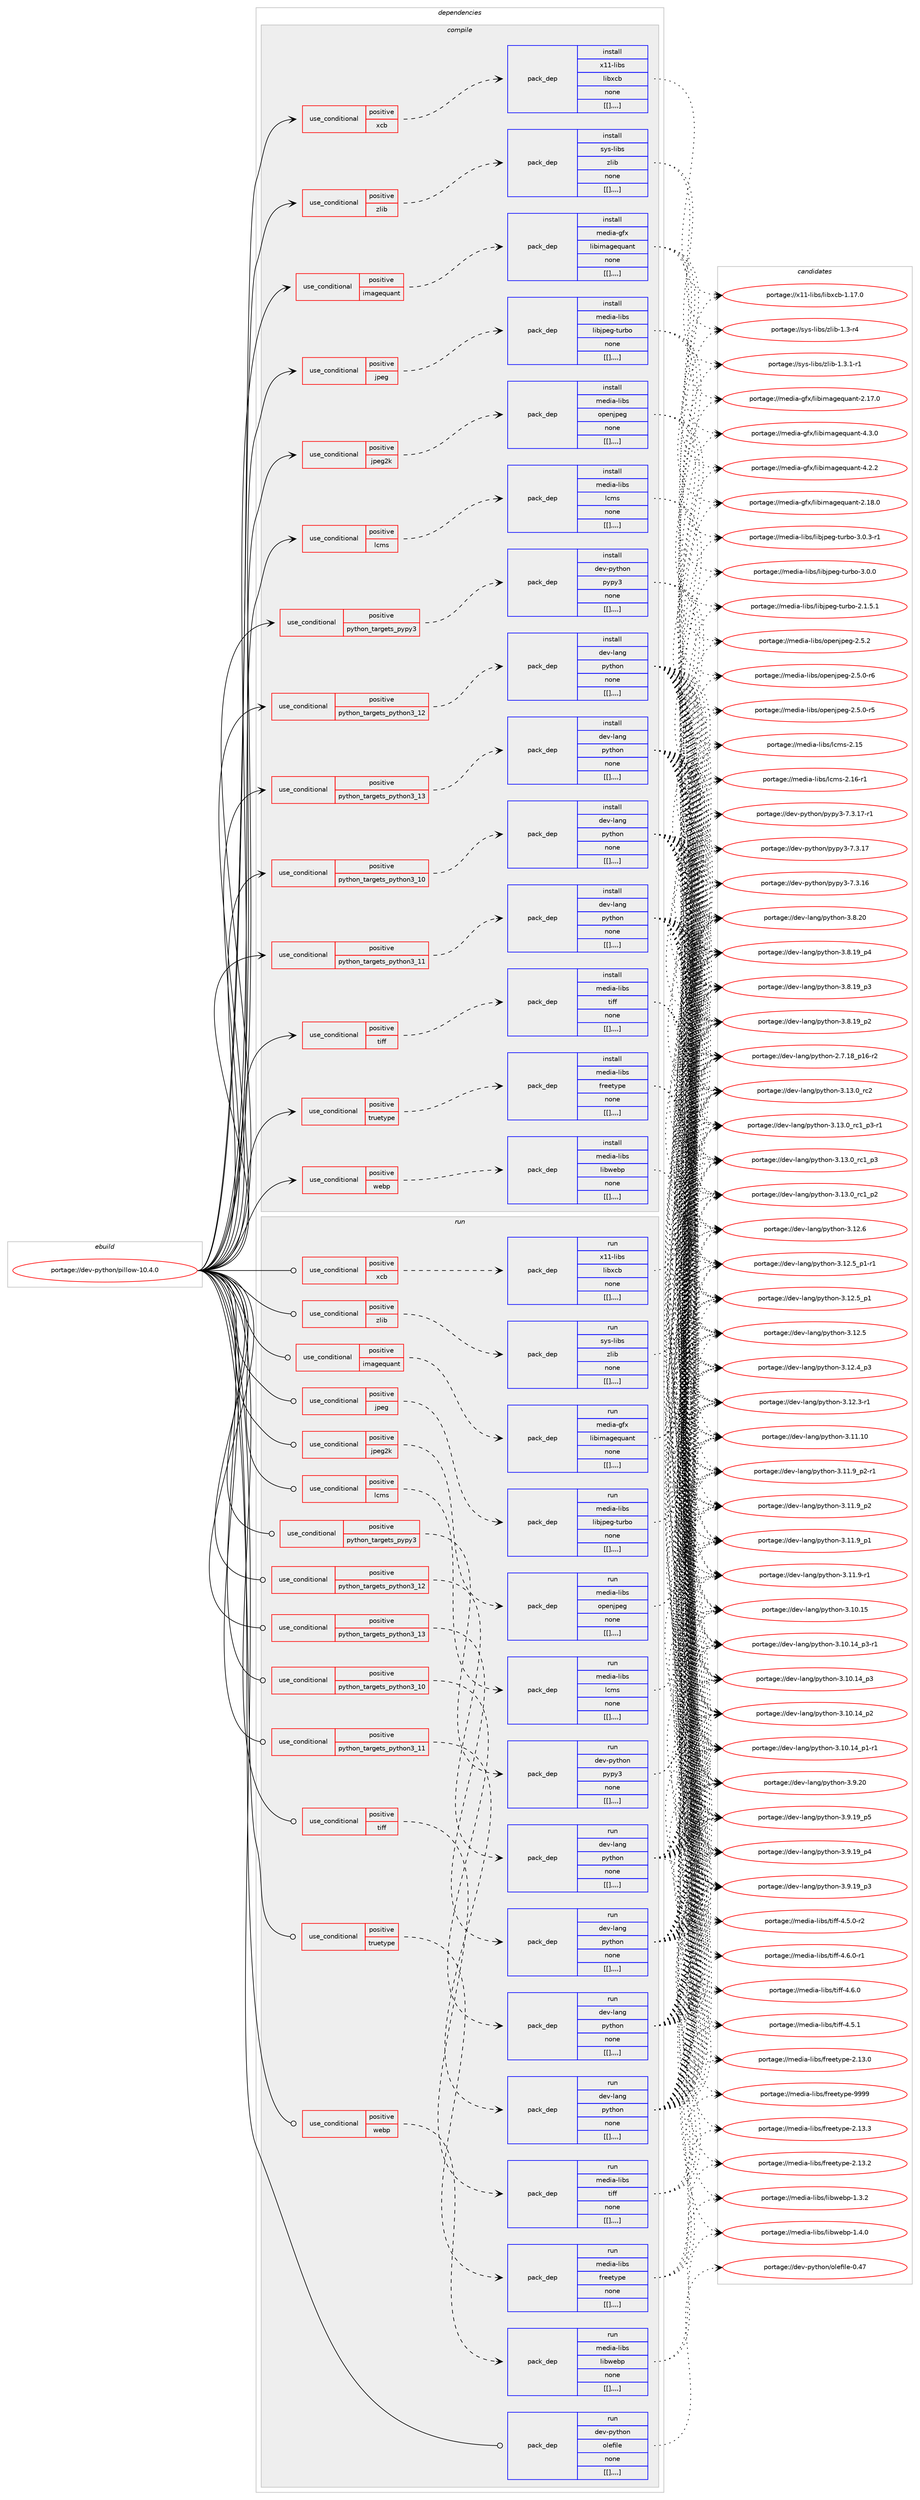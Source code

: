 digraph prolog {

# *************
# Graph options
# *************

newrank=true;
concentrate=true;
compound=true;
graph [rankdir=LR,fontname=Helvetica,fontsize=10,ranksep=1.5];#, ranksep=2.5, nodesep=0.2];
edge  [arrowhead=vee];
node  [fontname=Helvetica,fontsize=10];

# **********
# The ebuild
# **********

subgraph cluster_leftcol {
color=gray;
label=<<i>ebuild</i>>;
id [label="portage://dev-python/pillow-10.4.0", color=red, width=4, href="../dev-python/pillow-10.4.0.svg"];
}

# ****************
# The dependencies
# ****************

subgraph cluster_midcol {
color=gray;
label=<<i>dependencies</i>>;
subgraph cluster_compile {
fillcolor="#eeeeee";
style=filled;
label=<<i>compile</i>>;
subgraph cond36629 {
dependency155445 [label=<<TABLE BORDER="0" CELLBORDER="1" CELLSPACING="0" CELLPADDING="4"><TR><TD ROWSPAN="3" CELLPADDING="10">use_conditional</TD></TR><TR><TD>positive</TD></TR><TR><TD>imagequant</TD></TR></TABLE>>, shape=none, color=red];
subgraph pack117596 {
dependency155446 [label=<<TABLE BORDER="0" CELLBORDER="1" CELLSPACING="0" CELLPADDING="4" WIDTH="220"><TR><TD ROWSPAN="6" CELLPADDING="30">pack_dep</TD></TR><TR><TD WIDTH="110">install</TD></TR><TR><TD>media-gfx</TD></TR><TR><TD>libimagequant</TD></TR><TR><TD>none</TD></TR><TR><TD>[[],,,,]</TD></TR></TABLE>>, shape=none, color=blue];
}
dependency155445:e -> dependency155446:w [weight=20,style="dashed",arrowhead="vee"];
}
id:e -> dependency155445:w [weight=20,style="solid",arrowhead="vee"];
subgraph cond36630 {
dependency155447 [label=<<TABLE BORDER="0" CELLBORDER="1" CELLSPACING="0" CELLPADDING="4"><TR><TD ROWSPAN="3" CELLPADDING="10">use_conditional</TD></TR><TR><TD>positive</TD></TR><TR><TD>jpeg</TD></TR></TABLE>>, shape=none, color=red];
subgraph pack117597 {
dependency155448 [label=<<TABLE BORDER="0" CELLBORDER="1" CELLSPACING="0" CELLPADDING="4" WIDTH="220"><TR><TD ROWSPAN="6" CELLPADDING="30">pack_dep</TD></TR><TR><TD WIDTH="110">install</TD></TR><TR><TD>media-libs</TD></TR><TR><TD>libjpeg-turbo</TD></TR><TR><TD>none</TD></TR><TR><TD>[[],,,,]</TD></TR></TABLE>>, shape=none, color=blue];
}
dependency155447:e -> dependency155448:w [weight=20,style="dashed",arrowhead="vee"];
}
id:e -> dependency155447:w [weight=20,style="solid",arrowhead="vee"];
subgraph cond36631 {
dependency155449 [label=<<TABLE BORDER="0" CELLBORDER="1" CELLSPACING="0" CELLPADDING="4"><TR><TD ROWSPAN="3" CELLPADDING="10">use_conditional</TD></TR><TR><TD>positive</TD></TR><TR><TD>jpeg2k</TD></TR></TABLE>>, shape=none, color=red];
subgraph pack117598 {
dependency155450 [label=<<TABLE BORDER="0" CELLBORDER="1" CELLSPACING="0" CELLPADDING="4" WIDTH="220"><TR><TD ROWSPAN="6" CELLPADDING="30">pack_dep</TD></TR><TR><TD WIDTH="110">install</TD></TR><TR><TD>media-libs</TD></TR><TR><TD>openjpeg</TD></TR><TR><TD>none</TD></TR><TR><TD>[[],,,,]</TD></TR></TABLE>>, shape=none, color=blue];
}
dependency155449:e -> dependency155450:w [weight=20,style="dashed",arrowhead="vee"];
}
id:e -> dependency155449:w [weight=20,style="solid",arrowhead="vee"];
subgraph cond36632 {
dependency155451 [label=<<TABLE BORDER="0" CELLBORDER="1" CELLSPACING="0" CELLPADDING="4"><TR><TD ROWSPAN="3" CELLPADDING="10">use_conditional</TD></TR><TR><TD>positive</TD></TR><TR><TD>lcms</TD></TR></TABLE>>, shape=none, color=red];
subgraph pack117599 {
dependency155452 [label=<<TABLE BORDER="0" CELLBORDER="1" CELLSPACING="0" CELLPADDING="4" WIDTH="220"><TR><TD ROWSPAN="6" CELLPADDING="30">pack_dep</TD></TR><TR><TD WIDTH="110">install</TD></TR><TR><TD>media-libs</TD></TR><TR><TD>lcms</TD></TR><TR><TD>none</TD></TR><TR><TD>[[],,,,]</TD></TR></TABLE>>, shape=none, color=blue];
}
dependency155451:e -> dependency155452:w [weight=20,style="dashed",arrowhead="vee"];
}
id:e -> dependency155451:w [weight=20,style="solid",arrowhead="vee"];
subgraph cond36633 {
dependency155453 [label=<<TABLE BORDER="0" CELLBORDER="1" CELLSPACING="0" CELLPADDING="4"><TR><TD ROWSPAN="3" CELLPADDING="10">use_conditional</TD></TR><TR><TD>positive</TD></TR><TR><TD>python_targets_pypy3</TD></TR></TABLE>>, shape=none, color=red];
subgraph pack117600 {
dependency155454 [label=<<TABLE BORDER="0" CELLBORDER="1" CELLSPACING="0" CELLPADDING="4" WIDTH="220"><TR><TD ROWSPAN="6" CELLPADDING="30">pack_dep</TD></TR><TR><TD WIDTH="110">install</TD></TR><TR><TD>dev-python</TD></TR><TR><TD>pypy3</TD></TR><TR><TD>none</TD></TR><TR><TD>[[],,,,]</TD></TR></TABLE>>, shape=none, color=blue];
}
dependency155453:e -> dependency155454:w [weight=20,style="dashed",arrowhead="vee"];
}
id:e -> dependency155453:w [weight=20,style="solid",arrowhead="vee"];
subgraph cond36634 {
dependency155455 [label=<<TABLE BORDER="0" CELLBORDER="1" CELLSPACING="0" CELLPADDING="4"><TR><TD ROWSPAN="3" CELLPADDING="10">use_conditional</TD></TR><TR><TD>positive</TD></TR><TR><TD>python_targets_python3_10</TD></TR></TABLE>>, shape=none, color=red];
subgraph pack117601 {
dependency155456 [label=<<TABLE BORDER="0" CELLBORDER="1" CELLSPACING="0" CELLPADDING="4" WIDTH="220"><TR><TD ROWSPAN="6" CELLPADDING="30">pack_dep</TD></TR><TR><TD WIDTH="110">install</TD></TR><TR><TD>dev-lang</TD></TR><TR><TD>python</TD></TR><TR><TD>none</TD></TR><TR><TD>[[],,,,]</TD></TR></TABLE>>, shape=none, color=blue];
}
dependency155455:e -> dependency155456:w [weight=20,style="dashed",arrowhead="vee"];
}
id:e -> dependency155455:w [weight=20,style="solid",arrowhead="vee"];
subgraph cond36635 {
dependency155457 [label=<<TABLE BORDER="0" CELLBORDER="1" CELLSPACING="0" CELLPADDING="4"><TR><TD ROWSPAN="3" CELLPADDING="10">use_conditional</TD></TR><TR><TD>positive</TD></TR><TR><TD>python_targets_python3_11</TD></TR></TABLE>>, shape=none, color=red];
subgraph pack117602 {
dependency155458 [label=<<TABLE BORDER="0" CELLBORDER="1" CELLSPACING="0" CELLPADDING="4" WIDTH="220"><TR><TD ROWSPAN="6" CELLPADDING="30">pack_dep</TD></TR><TR><TD WIDTH="110">install</TD></TR><TR><TD>dev-lang</TD></TR><TR><TD>python</TD></TR><TR><TD>none</TD></TR><TR><TD>[[],,,,]</TD></TR></TABLE>>, shape=none, color=blue];
}
dependency155457:e -> dependency155458:w [weight=20,style="dashed",arrowhead="vee"];
}
id:e -> dependency155457:w [weight=20,style="solid",arrowhead="vee"];
subgraph cond36636 {
dependency155459 [label=<<TABLE BORDER="0" CELLBORDER="1" CELLSPACING="0" CELLPADDING="4"><TR><TD ROWSPAN="3" CELLPADDING="10">use_conditional</TD></TR><TR><TD>positive</TD></TR><TR><TD>python_targets_python3_12</TD></TR></TABLE>>, shape=none, color=red];
subgraph pack117603 {
dependency155460 [label=<<TABLE BORDER="0" CELLBORDER="1" CELLSPACING="0" CELLPADDING="4" WIDTH="220"><TR><TD ROWSPAN="6" CELLPADDING="30">pack_dep</TD></TR><TR><TD WIDTH="110">install</TD></TR><TR><TD>dev-lang</TD></TR><TR><TD>python</TD></TR><TR><TD>none</TD></TR><TR><TD>[[],,,,]</TD></TR></TABLE>>, shape=none, color=blue];
}
dependency155459:e -> dependency155460:w [weight=20,style="dashed",arrowhead="vee"];
}
id:e -> dependency155459:w [weight=20,style="solid",arrowhead="vee"];
subgraph cond36637 {
dependency155461 [label=<<TABLE BORDER="0" CELLBORDER="1" CELLSPACING="0" CELLPADDING="4"><TR><TD ROWSPAN="3" CELLPADDING="10">use_conditional</TD></TR><TR><TD>positive</TD></TR><TR><TD>python_targets_python3_13</TD></TR></TABLE>>, shape=none, color=red];
subgraph pack117604 {
dependency155462 [label=<<TABLE BORDER="0" CELLBORDER="1" CELLSPACING="0" CELLPADDING="4" WIDTH="220"><TR><TD ROWSPAN="6" CELLPADDING="30">pack_dep</TD></TR><TR><TD WIDTH="110">install</TD></TR><TR><TD>dev-lang</TD></TR><TR><TD>python</TD></TR><TR><TD>none</TD></TR><TR><TD>[[],,,,]</TD></TR></TABLE>>, shape=none, color=blue];
}
dependency155461:e -> dependency155462:w [weight=20,style="dashed",arrowhead="vee"];
}
id:e -> dependency155461:w [weight=20,style="solid",arrowhead="vee"];
subgraph cond36638 {
dependency155463 [label=<<TABLE BORDER="0" CELLBORDER="1" CELLSPACING="0" CELLPADDING="4"><TR><TD ROWSPAN="3" CELLPADDING="10">use_conditional</TD></TR><TR><TD>positive</TD></TR><TR><TD>tiff</TD></TR></TABLE>>, shape=none, color=red];
subgraph pack117605 {
dependency155464 [label=<<TABLE BORDER="0" CELLBORDER="1" CELLSPACING="0" CELLPADDING="4" WIDTH="220"><TR><TD ROWSPAN="6" CELLPADDING="30">pack_dep</TD></TR><TR><TD WIDTH="110">install</TD></TR><TR><TD>media-libs</TD></TR><TR><TD>tiff</TD></TR><TR><TD>none</TD></TR><TR><TD>[[],,,,]</TD></TR></TABLE>>, shape=none, color=blue];
}
dependency155463:e -> dependency155464:w [weight=20,style="dashed",arrowhead="vee"];
}
id:e -> dependency155463:w [weight=20,style="solid",arrowhead="vee"];
subgraph cond36639 {
dependency155465 [label=<<TABLE BORDER="0" CELLBORDER="1" CELLSPACING="0" CELLPADDING="4"><TR><TD ROWSPAN="3" CELLPADDING="10">use_conditional</TD></TR><TR><TD>positive</TD></TR><TR><TD>truetype</TD></TR></TABLE>>, shape=none, color=red];
subgraph pack117606 {
dependency155466 [label=<<TABLE BORDER="0" CELLBORDER="1" CELLSPACING="0" CELLPADDING="4" WIDTH="220"><TR><TD ROWSPAN="6" CELLPADDING="30">pack_dep</TD></TR><TR><TD WIDTH="110">install</TD></TR><TR><TD>media-libs</TD></TR><TR><TD>freetype</TD></TR><TR><TD>none</TD></TR><TR><TD>[[],,,,]</TD></TR></TABLE>>, shape=none, color=blue];
}
dependency155465:e -> dependency155466:w [weight=20,style="dashed",arrowhead="vee"];
}
id:e -> dependency155465:w [weight=20,style="solid",arrowhead="vee"];
subgraph cond36640 {
dependency155467 [label=<<TABLE BORDER="0" CELLBORDER="1" CELLSPACING="0" CELLPADDING="4"><TR><TD ROWSPAN="3" CELLPADDING="10">use_conditional</TD></TR><TR><TD>positive</TD></TR><TR><TD>webp</TD></TR></TABLE>>, shape=none, color=red];
subgraph pack117607 {
dependency155468 [label=<<TABLE BORDER="0" CELLBORDER="1" CELLSPACING="0" CELLPADDING="4" WIDTH="220"><TR><TD ROWSPAN="6" CELLPADDING="30">pack_dep</TD></TR><TR><TD WIDTH="110">install</TD></TR><TR><TD>media-libs</TD></TR><TR><TD>libwebp</TD></TR><TR><TD>none</TD></TR><TR><TD>[[],,,,]</TD></TR></TABLE>>, shape=none, color=blue];
}
dependency155467:e -> dependency155468:w [weight=20,style="dashed",arrowhead="vee"];
}
id:e -> dependency155467:w [weight=20,style="solid",arrowhead="vee"];
subgraph cond36641 {
dependency155469 [label=<<TABLE BORDER="0" CELLBORDER="1" CELLSPACING="0" CELLPADDING="4"><TR><TD ROWSPAN="3" CELLPADDING="10">use_conditional</TD></TR><TR><TD>positive</TD></TR><TR><TD>xcb</TD></TR></TABLE>>, shape=none, color=red];
subgraph pack117608 {
dependency155470 [label=<<TABLE BORDER="0" CELLBORDER="1" CELLSPACING="0" CELLPADDING="4" WIDTH="220"><TR><TD ROWSPAN="6" CELLPADDING="30">pack_dep</TD></TR><TR><TD WIDTH="110">install</TD></TR><TR><TD>x11-libs</TD></TR><TR><TD>libxcb</TD></TR><TR><TD>none</TD></TR><TR><TD>[[],,,,]</TD></TR></TABLE>>, shape=none, color=blue];
}
dependency155469:e -> dependency155470:w [weight=20,style="dashed",arrowhead="vee"];
}
id:e -> dependency155469:w [weight=20,style="solid",arrowhead="vee"];
subgraph cond36642 {
dependency155471 [label=<<TABLE BORDER="0" CELLBORDER="1" CELLSPACING="0" CELLPADDING="4"><TR><TD ROWSPAN="3" CELLPADDING="10">use_conditional</TD></TR><TR><TD>positive</TD></TR><TR><TD>zlib</TD></TR></TABLE>>, shape=none, color=red];
subgraph pack117609 {
dependency155472 [label=<<TABLE BORDER="0" CELLBORDER="1" CELLSPACING="0" CELLPADDING="4" WIDTH="220"><TR><TD ROWSPAN="6" CELLPADDING="30">pack_dep</TD></TR><TR><TD WIDTH="110">install</TD></TR><TR><TD>sys-libs</TD></TR><TR><TD>zlib</TD></TR><TR><TD>none</TD></TR><TR><TD>[[],,,,]</TD></TR></TABLE>>, shape=none, color=blue];
}
dependency155471:e -> dependency155472:w [weight=20,style="dashed",arrowhead="vee"];
}
id:e -> dependency155471:w [weight=20,style="solid",arrowhead="vee"];
}
subgraph cluster_compileandrun {
fillcolor="#eeeeee";
style=filled;
label=<<i>compile and run</i>>;
}
subgraph cluster_run {
fillcolor="#eeeeee";
style=filled;
label=<<i>run</i>>;
subgraph cond36643 {
dependency155473 [label=<<TABLE BORDER="0" CELLBORDER="1" CELLSPACING="0" CELLPADDING="4"><TR><TD ROWSPAN="3" CELLPADDING="10">use_conditional</TD></TR><TR><TD>positive</TD></TR><TR><TD>imagequant</TD></TR></TABLE>>, shape=none, color=red];
subgraph pack117610 {
dependency155474 [label=<<TABLE BORDER="0" CELLBORDER="1" CELLSPACING="0" CELLPADDING="4" WIDTH="220"><TR><TD ROWSPAN="6" CELLPADDING="30">pack_dep</TD></TR><TR><TD WIDTH="110">run</TD></TR><TR><TD>media-gfx</TD></TR><TR><TD>libimagequant</TD></TR><TR><TD>none</TD></TR><TR><TD>[[],,,,]</TD></TR></TABLE>>, shape=none, color=blue];
}
dependency155473:e -> dependency155474:w [weight=20,style="dashed",arrowhead="vee"];
}
id:e -> dependency155473:w [weight=20,style="solid",arrowhead="odot"];
subgraph cond36644 {
dependency155475 [label=<<TABLE BORDER="0" CELLBORDER="1" CELLSPACING="0" CELLPADDING="4"><TR><TD ROWSPAN="3" CELLPADDING="10">use_conditional</TD></TR><TR><TD>positive</TD></TR><TR><TD>jpeg</TD></TR></TABLE>>, shape=none, color=red];
subgraph pack117611 {
dependency155476 [label=<<TABLE BORDER="0" CELLBORDER="1" CELLSPACING="0" CELLPADDING="4" WIDTH="220"><TR><TD ROWSPAN="6" CELLPADDING="30">pack_dep</TD></TR><TR><TD WIDTH="110">run</TD></TR><TR><TD>media-libs</TD></TR><TR><TD>libjpeg-turbo</TD></TR><TR><TD>none</TD></TR><TR><TD>[[],,,,]</TD></TR></TABLE>>, shape=none, color=blue];
}
dependency155475:e -> dependency155476:w [weight=20,style="dashed",arrowhead="vee"];
}
id:e -> dependency155475:w [weight=20,style="solid",arrowhead="odot"];
subgraph cond36645 {
dependency155477 [label=<<TABLE BORDER="0" CELLBORDER="1" CELLSPACING="0" CELLPADDING="4"><TR><TD ROWSPAN="3" CELLPADDING="10">use_conditional</TD></TR><TR><TD>positive</TD></TR><TR><TD>jpeg2k</TD></TR></TABLE>>, shape=none, color=red];
subgraph pack117612 {
dependency155478 [label=<<TABLE BORDER="0" CELLBORDER="1" CELLSPACING="0" CELLPADDING="4" WIDTH="220"><TR><TD ROWSPAN="6" CELLPADDING="30">pack_dep</TD></TR><TR><TD WIDTH="110">run</TD></TR><TR><TD>media-libs</TD></TR><TR><TD>openjpeg</TD></TR><TR><TD>none</TD></TR><TR><TD>[[],,,,]</TD></TR></TABLE>>, shape=none, color=blue];
}
dependency155477:e -> dependency155478:w [weight=20,style="dashed",arrowhead="vee"];
}
id:e -> dependency155477:w [weight=20,style="solid",arrowhead="odot"];
subgraph cond36646 {
dependency155479 [label=<<TABLE BORDER="0" CELLBORDER="1" CELLSPACING="0" CELLPADDING="4"><TR><TD ROWSPAN="3" CELLPADDING="10">use_conditional</TD></TR><TR><TD>positive</TD></TR><TR><TD>lcms</TD></TR></TABLE>>, shape=none, color=red];
subgraph pack117613 {
dependency155480 [label=<<TABLE BORDER="0" CELLBORDER="1" CELLSPACING="0" CELLPADDING="4" WIDTH="220"><TR><TD ROWSPAN="6" CELLPADDING="30">pack_dep</TD></TR><TR><TD WIDTH="110">run</TD></TR><TR><TD>media-libs</TD></TR><TR><TD>lcms</TD></TR><TR><TD>none</TD></TR><TR><TD>[[],,,,]</TD></TR></TABLE>>, shape=none, color=blue];
}
dependency155479:e -> dependency155480:w [weight=20,style="dashed",arrowhead="vee"];
}
id:e -> dependency155479:w [weight=20,style="solid",arrowhead="odot"];
subgraph cond36647 {
dependency155481 [label=<<TABLE BORDER="0" CELLBORDER="1" CELLSPACING="0" CELLPADDING="4"><TR><TD ROWSPAN="3" CELLPADDING="10">use_conditional</TD></TR><TR><TD>positive</TD></TR><TR><TD>python_targets_pypy3</TD></TR></TABLE>>, shape=none, color=red];
subgraph pack117614 {
dependency155482 [label=<<TABLE BORDER="0" CELLBORDER="1" CELLSPACING="0" CELLPADDING="4" WIDTH="220"><TR><TD ROWSPAN="6" CELLPADDING="30">pack_dep</TD></TR><TR><TD WIDTH="110">run</TD></TR><TR><TD>dev-python</TD></TR><TR><TD>pypy3</TD></TR><TR><TD>none</TD></TR><TR><TD>[[],,,,]</TD></TR></TABLE>>, shape=none, color=blue];
}
dependency155481:e -> dependency155482:w [weight=20,style="dashed",arrowhead="vee"];
}
id:e -> dependency155481:w [weight=20,style="solid",arrowhead="odot"];
subgraph cond36648 {
dependency155483 [label=<<TABLE BORDER="0" CELLBORDER="1" CELLSPACING="0" CELLPADDING="4"><TR><TD ROWSPAN="3" CELLPADDING="10">use_conditional</TD></TR><TR><TD>positive</TD></TR><TR><TD>python_targets_python3_10</TD></TR></TABLE>>, shape=none, color=red];
subgraph pack117615 {
dependency155484 [label=<<TABLE BORDER="0" CELLBORDER="1" CELLSPACING="0" CELLPADDING="4" WIDTH="220"><TR><TD ROWSPAN="6" CELLPADDING="30">pack_dep</TD></TR><TR><TD WIDTH="110">run</TD></TR><TR><TD>dev-lang</TD></TR><TR><TD>python</TD></TR><TR><TD>none</TD></TR><TR><TD>[[],,,,]</TD></TR></TABLE>>, shape=none, color=blue];
}
dependency155483:e -> dependency155484:w [weight=20,style="dashed",arrowhead="vee"];
}
id:e -> dependency155483:w [weight=20,style="solid",arrowhead="odot"];
subgraph cond36649 {
dependency155485 [label=<<TABLE BORDER="0" CELLBORDER="1" CELLSPACING="0" CELLPADDING="4"><TR><TD ROWSPAN="3" CELLPADDING="10">use_conditional</TD></TR><TR><TD>positive</TD></TR><TR><TD>python_targets_python3_11</TD></TR></TABLE>>, shape=none, color=red];
subgraph pack117616 {
dependency155486 [label=<<TABLE BORDER="0" CELLBORDER="1" CELLSPACING="0" CELLPADDING="4" WIDTH="220"><TR><TD ROWSPAN="6" CELLPADDING="30">pack_dep</TD></TR><TR><TD WIDTH="110">run</TD></TR><TR><TD>dev-lang</TD></TR><TR><TD>python</TD></TR><TR><TD>none</TD></TR><TR><TD>[[],,,,]</TD></TR></TABLE>>, shape=none, color=blue];
}
dependency155485:e -> dependency155486:w [weight=20,style="dashed",arrowhead="vee"];
}
id:e -> dependency155485:w [weight=20,style="solid",arrowhead="odot"];
subgraph cond36650 {
dependency155487 [label=<<TABLE BORDER="0" CELLBORDER="1" CELLSPACING="0" CELLPADDING="4"><TR><TD ROWSPAN="3" CELLPADDING="10">use_conditional</TD></TR><TR><TD>positive</TD></TR><TR><TD>python_targets_python3_12</TD></TR></TABLE>>, shape=none, color=red];
subgraph pack117617 {
dependency155488 [label=<<TABLE BORDER="0" CELLBORDER="1" CELLSPACING="0" CELLPADDING="4" WIDTH="220"><TR><TD ROWSPAN="6" CELLPADDING="30">pack_dep</TD></TR><TR><TD WIDTH="110">run</TD></TR><TR><TD>dev-lang</TD></TR><TR><TD>python</TD></TR><TR><TD>none</TD></TR><TR><TD>[[],,,,]</TD></TR></TABLE>>, shape=none, color=blue];
}
dependency155487:e -> dependency155488:w [weight=20,style="dashed",arrowhead="vee"];
}
id:e -> dependency155487:w [weight=20,style="solid",arrowhead="odot"];
subgraph cond36651 {
dependency155489 [label=<<TABLE BORDER="0" CELLBORDER="1" CELLSPACING="0" CELLPADDING="4"><TR><TD ROWSPAN="3" CELLPADDING="10">use_conditional</TD></TR><TR><TD>positive</TD></TR><TR><TD>python_targets_python3_13</TD></TR></TABLE>>, shape=none, color=red];
subgraph pack117618 {
dependency155490 [label=<<TABLE BORDER="0" CELLBORDER="1" CELLSPACING="0" CELLPADDING="4" WIDTH="220"><TR><TD ROWSPAN="6" CELLPADDING="30">pack_dep</TD></TR><TR><TD WIDTH="110">run</TD></TR><TR><TD>dev-lang</TD></TR><TR><TD>python</TD></TR><TR><TD>none</TD></TR><TR><TD>[[],,,,]</TD></TR></TABLE>>, shape=none, color=blue];
}
dependency155489:e -> dependency155490:w [weight=20,style="dashed",arrowhead="vee"];
}
id:e -> dependency155489:w [weight=20,style="solid",arrowhead="odot"];
subgraph cond36652 {
dependency155491 [label=<<TABLE BORDER="0" CELLBORDER="1" CELLSPACING="0" CELLPADDING="4"><TR><TD ROWSPAN="3" CELLPADDING="10">use_conditional</TD></TR><TR><TD>positive</TD></TR><TR><TD>tiff</TD></TR></TABLE>>, shape=none, color=red];
subgraph pack117619 {
dependency155492 [label=<<TABLE BORDER="0" CELLBORDER="1" CELLSPACING="0" CELLPADDING="4" WIDTH="220"><TR><TD ROWSPAN="6" CELLPADDING="30">pack_dep</TD></TR><TR><TD WIDTH="110">run</TD></TR><TR><TD>media-libs</TD></TR><TR><TD>tiff</TD></TR><TR><TD>none</TD></TR><TR><TD>[[],,,,]</TD></TR></TABLE>>, shape=none, color=blue];
}
dependency155491:e -> dependency155492:w [weight=20,style="dashed",arrowhead="vee"];
}
id:e -> dependency155491:w [weight=20,style="solid",arrowhead="odot"];
subgraph cond36653 {
dependency155493 [label=<<TABLE BORDER="0" CELLBORDER="1" CELLSPACING="0" CELLPADDING="4"><TR><TD ROWSPAN="3" CELLPADDING="10">use_conditional</TD></TR><TR><TD>positive</TD></TR><TR><TD>truetype</TD></TR></TABLE>>, shape=none, color=red];
subgraph pack117620 {
dependency155494 [label=<<TABLE BORDER="0" CELLBORDER="1" CELLSPACING="0" CELLPADDING="4" WIDTH="220"><TR><TD ROWSPAN="6" CELLPADDING="30">pack_dep</TD></TR><TR><TD WIDTH="110">run</TD></TR><TR><TD>media-libs</TD></TR><TR><TD>freetype</TD></TR><TR><TD>none</TD></TR><TR><TD>[[],,,,]</TD></TR></TABLE>>, shape=none, color=blue];
}
dependency155493:e -> dependency155494:w [weight=20,style="dashed",arrowhead="vee"];
}
id:e -> dependency155493:w [weight=20,style="solid",arrowhead="odot"];
subgraph cond36654 {
dependency155495 [label=<<TABLE BORDER="0" CELLBORDER="1" CELLSPACING="0" CELLPADDING="4"><TR><TD ROWSPAN="3" CELLPADDING="10">use_conditional</TD></TR><TR><TD>positive</TD></TR><TR><TD>webp</TD></TR></TABLE>>, shape=none, color=red];
subgraph pack117621 {
dependency155496 [label=<<TABLE BORDER="0" CELLBORDER="1" CELLSPACING="0" CELLPADDING="4" WIDTH="220"><TR><TD ROWSPAN="6" CELLPADDING="30">pack_dep</TD></TR><TR><TD WIDTH="110">run</TD></TR><TR><TD>media-libs</TD></TR><TR><TD>libwebp</TD></TR><TR><TD>none</TD></TR><TR><TD>[[],,,,]</TD></TR></TABLE>>, shape=none, color=blue];
}
dependency155495:e -> dependency155496:w [weight=20,style="dashed",arrowhead="vee"];
}
id:e -> dependency155495:w [weight=20,style="solid",arrowhead="odot"];
subgraph cond36655 {
dependency155497 [label=<<TABLE BORDER="0" CELLBORDER="1" CELLSPACING="0" CELLPADDING="4"><TR><TD ROWSPAN="3" CELLPADDING="10">use_conditional</TD></TR><TR><TD>positive</TD></TR><TR><TD>xcb</TD></TR></TABLE>>, shape=none, color=red];
subgraph pack117622 {
dependency155498 [label=<<TABLE BORDER="0" CELLBORDER="1" CELLSPACING="0" CELLPADDING="4" WIDTH="220"><TR><TD ROWSPAN="6" CELLPADDING="30">pack_dep</TD></TR><TR><TD WIDTH="110">run</TD></TR><TR><TD>x11-libs</TD></TR><TR><TD>libxcb</TD></TR><TR><TD>none</TD></TR><TR><TD>[[],,,,]</TD></TR></TABLE>>, shape=none, color=blue];
}
dependency155497:e -> dependency155498:w [weight=20,style="dashed",arrowhead="vee"];
}
id:e -> dependency155497:w [weight=20,style="solid",arrowhead="odot"];
subgraph cond36656 {
dependency155499 [label=<<TABLE BORDER="0" CELLBORDER="1" CELLSPACING="0" CELLPADDING="4"><TR><TD ROWSPAN="3" CELLPADDING="10">use_conditional</TD></TR><TR><TD>positive</TD></TR><TR><TD>zlib</TD></TR></TABLE>>, shape=none, color=red];
subgraph pack117623 {
dependency155500 [label=<<TABLE BORDER="0" CELLBORDER="1" CELLSPACING="0" CELLPADDING="4" WIDTH="220"><TR><TD ROWSPAN="6" CELLPADDING="30">pack_dep</TD></TR><TR><TD WIDTH="110">run</TD></TR><TR><TD>sys-libs</TD></TR><TR><TD>zlib</TD></TR><TR><TD>none</TD></TR><TR><TD>[[],,,,]</TD></TR></TABLE>>, shape=none, color=blue];
}
dependency155499:e -> dependency155500:w [weight=20,style="dashed",arrowhead="vee"];
}
id:e -> dependency155499:w [weight=20,style="solid",arrowhead="odot"];
subgraph pack117624 {
dependency155501 [label=<<TABLE BORDER="0" CELLBORDER="1" CELLSPACING="0" CELLPADDING="4" WIDTH="220"><TR><TD ROWSPAN="6" CELLPADDING="30">pack_dep</TD></TR><TR><TD WIDTH="110">run</TD></TR><TR><TD>dev-python</TD></TR><TR><TD>olefile</TD></TR><TR><TD>none</TD></TR><TR><TD>[[],,,,]</TD></TR></TABLE>>, shape=none, color=blue];
}
id:e -> dependency155501:w [weight=20,style="solid",arrowhead="odot"];
}
}

# **************
# The candidates
# **************

subgraph cluster_choices {
rank=same;
color=gray;
label=<<i>candidates</i>>;

subgraph choice117596 {
color=black;
nodesep=1;
choice109101100105974510310212047108105981051099710310111311797110116455246514648 [label="portage://media-gfx/libimagequant-4.3.0", color=red, width=4,href="../media-gfx/libimagequant-4.3.0.svg"];
choice109101100105974510310212047108105981051099710310111311797110116455246504650 [label="portage://media-gfx/libimagequant-4.2.2", color=red, width=4,href="../media-gfx/libimagequant-4.2.2.svg"];
choice10910110010597451031021204710810598105109971031011131179711011645504649564648 [label="portage://media-gfx/libimagequant-2.18.0", color=red, width=4,href="../media-gfx/libimagequant-2.18.0.svg"];
choice10910110010597451031021204710810598105109971031011131179711011645504649554648 [label="portage://media-gfx/libimagequant-2.17.0", color=red, width=4,href="../media-gfx/libimagequant-2.17.0.svg"];
dependency155446:e -> choice109101100105974510310212047108105981051099710310111311797110116455246514648:w [style=dotted,weight="100"];
dependency155446:e -> choice109101100105974510310212047108105981051099710310111311797110116455246504650:w [style=dotted,weight="100"];
dependency155446:e -> choice10910110010597451031021204710810598105109971031011131179711011645504649564648:w [style=dotted,weight="100"];
dependency155446:e -> choice10910110010597451031021204710810598105109971031011131179711011645504649554648:w [style=dotted,weight="100"];
}
subgraph choice117597 {
color=black;
nodesep=1;
choice109101100105974510810598115471081059810611210110345116117114981114551464846514511449 [label="portage://media-libs/libjpeg-turbo-3.0.3-r1", color=red, width=4,href="../media-libs/libjpeg-turbo-3.0.3-r1.svg"];
choice10910110010597451081059811547108105981061121011034511611711498111455146484648 [label="portage://media-libs/libjpeg-turbo-3.0.0", color=red, width=4,href="../media-libs/libjpeg-turbo-3.0.0.svg"];
choice109101100105974510810598115471081059810611210110345116117114981114550464946534649 [label="portage://media-libs/libjpeg-turbo-2.1.5.1", color=red, width=4,href="../media-libs/libjpeg-turbo-2.1.5.1.svg"];
dependency155448:e -> choice109101100105974510810598115471081059810611210110345116117114981114551464846514511449:w [style=dotted,weight="100"];
dependency155448:e -> choice10910110010597451081059811547108105981061121011034511611711498111455146484648:w [style=dotted,weight="100"];
dependency155448:e -> choice109101100105974510810598115471081059810611210110345116117114981114550464946534649:w [style=dotted,weight="100"];
}
subgraph choice117598 {
color=black;
nodesep=1;
choice10910110010597451081059811547111112101110106112101103455046534650 [label="portage://media-libs/openjpeg-2.5.2", color=red, width=4,href="../media-libs/openjpeg-2.5.2.svg"];
choice109101100105974510810598115471111121011101061121011034550465346484511454 [label="portage://media-libs/openjpeg-2.5.0-r6", color=red, width=4,href="../media-libs/openjpeg-2.5.0-r6.svg"];
choice109101100105974510810598115471111121011101061121011034550465346484511453 [label="portage://media-libs/openjpeg-2.5.0-r5", color=red, width=4,href="../media-libs/openjpeg-2.5.0-r5.svg"];
dependency155450:e -> choice10910110010597451081059811547111112101110106112101103455046534650:w [style=dotted,weight="100"];
dependency155450:e -> choice109101100105974510810598115471111121011101061121011034550465346484511454:w [style=dotted,weight="100"];
dependency155450:e -> choice109101100105974510810598115471111121011101061121011034550465346484511453:w [style=dotted,weight="100"];
}
subgraph choice117599 {
color=black;
nodesep=1;
choice109101100105974510810598115471089910911545504649544511449 [label="portage://media-libs/lcms-2.16-r1", color=red, width=4,href="../media-libs/lcms-2.16-r1.svg"];
choice10910110010597451081059811547108991091154550464953 [label="portage://media-libs/lcms-2.15", color=red, width=4,href="../media-libs/lcms-2.15.svg"];
dependency155452:e -> choice109101100105974510810598115471089910911545504649544511449:w [style=dotted,weight="100"];
dependency155452:e -> choice10910110010597451081059811547108991091154550464953:w [style=dotted,weight="100"];
}
subgraph choice117600 {
color=black;
nodesep=1;
choice100101118451121211161041111104711212111212151455546514649554511449 [label="portage://dev-python/pypy3-7.3.17-r1", color=red, width=4,href="../dev-python/pypy3-7.3.17-r1.svg"];
choice10010111845112121116104111110471121211121215145554651464955 [label="portage://dev-python/pypy3-7.3.17", color=red, width=4,href="../dev-python/pypy3-7.3.17.svg"];
choice10010111845112121116104111110471121211121215145554651464954 [label="portage://dev-python/pypy3-7.3.16", color=red, width=4,href="../dev-python/pypy3-7.3.16.svg"];
dependency155454:e -> choice100101118451121211161041111104711212111212151455546514649554511449:w [style=dotted,weight="100"];
dependency155454:e -> choice10010111845112121116104111110471121211121215145554651464955:w [style=dotted,weight="100"];
dependency155454:e -> choice10010111845112121116104111110471121211121215145554651464954:w [style=dotted,weight="100"];
}
subgraph choice117601 {
color=black;
nodesep=1;
choice10010111845108971101034711212111610411111045514649514648951149950 [label="portage://dev-lang/python-3.13.0_rc2", color=red, width=4,href="../dev-lang/python-3.13.0_rc2.svg"];
choice1001011184510897110103471121211161041111104551464951464895114994995112514511449 [label="portage://dev-lang/python-3.13.0_rc1_p3-r1", color=red, width=4,href="../dev-lang/python-3.13.0_rc1_p3-r1.svg"];
choice100101118451089711010347112121116104111110455146495146489511499499511251 [label="portage://dev-lang/python-3.13.0_rc1_p3", color=red, width=4,href="../dev-lang/python-3.13.0_rc1_p3.svg"];
choice100101118451089711010347112121116104111110455146495146489511499499511250 [label="portage://dev-lang/python-3.13.0_rc1_p2", color=red, width=4,href="../dev-lang/python-3.13.0_rc1_p2.svg"];
choice10010111845108971101034711212111610411111045514649504654 [label="portage://dev-lang/python-3.12.6", color=red, width=4,href="../dev-lang/python-3.12.6.svg"];
choice1001011184510897110103471121211161041111104551464950465395112494511449 [label="portage://dev-lang/python-3.12.5_p1-r1", color=red, width=4,href="../dev-lang/python-3.12.5_p1-r1.svg"];
choice100101118451089711010347112121116104111110455146495046539511249 [label="portage://dev-lang/python-3.12.5_p1", color=red, width=4,href="../dev-lang/python-3.12.5_p1.svg"];
choice10010111845108971101034711212111610411111045514649504653 [label="portage://dev-lang/python-3.12.5", color=red, width=4,href="../dev-lang/python-3.12.5.svg"];
choice100101118451089711010347112121116104111110455146495046529511251 [label="portage://dev-lang/python-3.12.4_p3", color=red, width=4,href="../dev-lang/python-3.12.4_p3.svg"];
choice100101118451089711010347112121116104111110455146495046514511449 [label="portage://dev-lang/python-3.12.3-r1", color=red, width=4,href="../dev-lang/python-3.12.3-r1.svg"];
choice1001011184510897110103471121211161041111104551464949464948 [label="portage://dev-lang/python-3.11.10", color=red, width=4,href="../dev-lang/python-3.11.10.svg"];
choice1001011184510897110103471121211161041111104551464949465795112504511449 [label="portage://dev-lang/python-3.11.9_p2-r1", color=red, width=4,href="../dev-lang/python-3.11.9_p2-r1.svg"];
choice100101118451089711010347112121116104111110455146494946579511250 [label="portage://dev-lang/python-3.11.9_p2", color=red, width=4,href="../dev-lang/python-3.11.9_p2.svg"];
choice100101118451089711010347112121116104111110455146494946579511249 [label="portage://dev-lang/python-3.11.9_p1", color=red, width=4,href="../dev-lang/python-3.11.9_p1.svg"];
choice100101118451089711010347112121116104111110455146494946574511449 [label="portage://dev-lang/python-3.11.9-r1", color=red, width=4,href="../dev-lang/python-3.11.9-r1.svg"];
choice1001011184510897110103471121211161041111104551464948464953 [label="portage://dev-lang/python-3.10.15", color=red, width=4,href="../dev-lang/python-3.10.15.svg"];
choice100101118451089711010347112121116104111110455146494846495295112514511449 [label="portage://dev-lang/python-3.10.14_p3-r1", color=red, width=4,href="../dev-lang/python-3.10.14_p3-r1.svg"];
choice10010111845108971101034711212111610411111045514649484649529511251 [label="portage://dev-lang/python-3.10.14_p3", color=red, width=4,href="../dev-lang/python-3.10.14_p3.svg"];
choice10010111845108971101034711212111610411111045514649484649529511250 [label="portage://dev-lang/python-3.10.14_p2", color=red, width=4,href="../dev-lang/python-3.10.14_p2.svg"];
choice100101118451089711010347112121116104111110455146494846495295112494511449 [label="portage://dev-lang/python-3.10.14_p1-r1", color=red, width=4,href="../dev-lang/python-3.10.14_p1-r1.svg"];
choice10010111845108971101034711212111610411111045514657465048 [label="portage://dev-lang/python-3.9.20", color=red, width=4,href="../dev-lang/python-3.9.20.svg"];
choice100101118451089711010347112121116104111110455146574649579511253 [label="portage://dev-lang/python-3.9.19_p5", color=red, width=4,href="../dev-lang/python-3.9.19_p5.svg"];
choice100101118451089711010347112121116104111110455146574649579511252 [label="portage://dev-lang/python-3.9.19_p4", color=red, width=4,href="../dev-lang/python-3.9.19_p4.svg"];
choice100101118451089711010347112121116104111110455146574649579511251 [label="portage://dev-lang/python-3.9.19_p3", color=red, width=4,href="../dev-lang/python-3.9.19_p3.svg"];
choice10010111845108971101034711212111610411111045514656465048 [label="portage://dev-lang/python-3.8.20", color=red, width=4,href="../dev-lang/python-3.8.20.svg"];
choice100101118451089711010347112121116104111110455146564649579511252 [label="portage://dev-lang/python-3.8.19_p4", color=red, width=4,href="../dev-lang/python-3.8.19_p4.svg"];
choice100101118451089711010347112121116104111110455146564649579511251 [label="portage://dev-lang/python-3.8.19_p3", color=red, width=4,href="../dev-lang/python-3.8.19_p3.svg"];
choice100101118451089711010347112121116104111110455146564649579511250 [label="portage://dev-lang/python-3.8.19_p2", color=red, width=4,href="../dev-lang/python-3.8.19_p2.svg"];
choice100101118451089711010347112121116104111110455046554649569511249544511450 [label="portage://dev-lang/python-2.7.18_p16-r2", color=red, width=4,href="../dev-lang/python-2.7.18_p16-r2.svg"];
dependency155456:e -> choice10010111845108971101034711212111610411111045514649514648951149950:w [style=dotted,weight="100"];
dependency155456:e -> choice1001011184510897110103471121211161041111104551464951464895114994995112514511449:w [style=dotted,weight="100"];
dependency155456:e -> choice100101118451089711010347112121116104111110455146495146489511499499511251:w [style=dotted,weight="100"];
dependency155456:e -> choice100101118451089711010347112121116104111110455146495146489511499499511250:w [style=dotted,weight="100"];
dependency155456:e -> choice10010111845108971101034711212111610411111045514649504654:w [style=dotted,weight="100"];
dependency155456:e -> choice1001011184510897110103471121211161041111104551464950465395112494511449:w [style=dotted,weight="100"];
dependency155456:e -> choice100101118451089711010347112121116104111110455146495046539511249:w [style=dotted,weight="100"];
dependency155456:e -> choice10010111845108971101034711212111610411111045514649504653:w [style=dotted,weight="100"];
dependency155456:e -> choice100101118451089711010347112121116104111110455146495046529511251:w [style=dotted,weight="100"];
dependency155456:e -> choice100101118451089711010347112121116104111110455146495046514511449:w [style=dotted,weight="100"];
dependency155456:e -> choice1001011184510897110103471121211161041111104551464949464948:w [style=dotted,weight="100"];
dependency155456:e -> choice1001011184510897110103471121211161041111104551464949465795112504511449:w [style=dotted,weight="100"];
dependency155456:e -> choice100101118451089711010347112121116104111110455146494946579511250:w [style=dotted,weight="100"];
dependency155456:e -> choice100101118451089711010347112121116104111110455146494946579511249:w [style=dotted,weight="100"];
dependency155456:e -> choice100101118451089711010347112121116104111110455146494946574511449:w [style=dotted,weight="100"];
dependency155456:e -> choice1001011184510897110103471121211161041111104551464948464953:w [style=dotted,weight="100"];
dependency155456:e -> choice100101118451089711010347112121116104111110455146494846495295112514511449:w [style=dotted,weight="100"];
dependency155456:e -> choice10010111845108971101034711212111610411111045514649484649529511251:w [style=dotted,weight="100"];
dependency155456:e -> choice10010111845108971101034711212111610411111045514649484649529511250:w [style=dotted,weight="100"];
dependency155456:e -> choice100101118451089711010347112121116104111110455146494846495295112494511449:w [style=dotted,weight="100"];
dependency155456:e -> choice10010111845108971101034711212111610411111045514657465048:w [style=dotted,weight="100"];
dependency155456:e -> choice100101118451089711010347112121116104111110455146574649579511253:w [style=dotted,weight="100"];
dependency155456:e -> choice100101118451089711010347112121116104111110455146574649579511252:w [style=dotted,weight="100"];
dependency155456:e -> choice100101118451089711010347112121116104111110455146574649579511251:w [style=dotted,weight="100"];
dependency155456:e -> choice10010111845108971101034711212111610411111045514656465048:w [style=dotted,weight="100"];
dependency155456:e -> choice100101118451089711010347112121116104111110455146564649579511252:w [style=dotted,weight="100"];
dependency155456:e -> choice100101118451089711010347112121116104111110455146564649579511251:w [style=dotted,weight="100"];
dependency155456:e -> choice100101118451089711010347112121116104111110455146564649579511250:w [style=dotted,weight="100"];
dependency155456:e -> choice100101118451089711010347112121116104111110455046554649569511249544511450:w [style=dotted,weight="100"];
}
subgraph choice117602 {
color=black;
nodesep=1;
choice10010111845108971101034711212111610411111045514649514648951149950 [label="portage://dev-lang/python-3.13.0_rc2", color=red, width=4,href="../dev-lang/python-3.13.0_rc2.svg"];
choice1001011184510897110103471121211161041111104551464951464895114994995112514511449 [label="portage://dev-lang/python-3.13.0_rc1_p3-r1", color=red, width=4,href="../dev-lang/python-3.13.0_rc1_p3-r1.svg"];
choice100101118451089711010347112121116104111110455146495146489511499499511251 [label="portage://dev-lang/python-3.13.0_rc1_p3", color=red, width=4,href="../dev-lang/python-3.13.0_rc1_p3.svg"];
choice100101118451089711010347112121116104111110455146495146489511499499511250 [label="portage://dev-lang/python-3.13.0_rc1_p2", color=red, width=4,href="../dev-lang/python-3.13.0_rc1_p2.svg"];
choice10010111845108971101034711212111610411111045514649504654 [label="portage://dev-lang/python-3.12.6", color=red, width=4,href="../dev-lang/python-3.12.6.svg"];
choice1001011184510897110103471121211161041111104551464950465395112494511449 [label="portage://dev-lang/python-3.12.5_p1-r1", color=red, width=4,href="../dev-lang/python-3.12.5_p1-r1.svg"];
choice100101118451089711010347112121116104111110455146495046539511249 [label="portage://dev-lang/python-3.12.5_p1", color=red, width=4,href="../dev-lang/python-3.12.5_p1.svg"];
choice10010111845108971101034711212111610411111045514649504653 [label="portage://dev-lang/python-3.12.5", color=red, width=4,href="../dev-lang/python-3.12.5.svg"];
choice100101118451089711010347112121116104111110455146495046529511251 [label="portage://dev-lang/python-3.12.4_p3", color=red, width=4,href="../dev-lang/python-3.12.4_p3.svg"];
choice100101118451089711010347112121116104111110455146495046514511449 [label="portage://dev-lang/python-3.12.3-r1", color=red, width=4,href="../dev-lang/python-3.12.3-r1.svg"];
choice1001011184510897110103471121211161041111104551464949464948 [label="portage://dev-lang/python-3.11.10", color=red, width=4,href="../dev-lang/python-3.11.10.svg"];
choice1001011184510897110103471121211161041111104551464949465795112504511449 [label="portage://dev-lang/python-3.11.9_p2-r1", color=red, width=4,href="../dev-lang/python-3.11.9_p2-r1.svg"];
choice100101118451089711010347112121116104111110455146494946579511250 [label="portage://dev-lang/python-3.11.9_p2", color=red, width=4,href="../dev-lang/python-3.11.9_p2.svg"];
choice100101118451089711010347112121116104111110455146494946579511249 [label="portage://dev-lang/python-3.11.9_p1", color=red, width=4,href="../dev-lang/python-3.11.9_p1.svg"];
choice100101118451089711010347112121116104111110455146494946574511449 [label="portage://dev-lang/python-3.11.9-r1", color=red, width=4,href="../dev-lang/python-3.11.9-r1.svg"];
choice1001011184510897110103471121211161041111104551464948464953 [label="portage://dev-lang/python-3.10.15", color=red, width=4,href="../dev-lang/python-3.10.15.svg"];
choice100101118451089711010347112121116104111110455146494846495295112514511449 [label="portage://dev-lang/python-3.10.14_p3-r1", color=red, width=4,href="../dev-lang/python-3.10.14_p3-r1.svg"];
choice10010111845108971101034711212111610411111045514649484649529511251 [label="portage://dev-lang/python-3.10.14_p3", color=red, width=4,href="../dev-lang/python-3.10.14_p3.svg"];
choice10010111845108971101034711212111610411111045514649484649529511250 [label="portage://dev-lang/python-3.10.14_p2", color=red, width=4,href="../dev-lang/python-3.10.14_p2.svg"];
choice100101118451089711010347112121116104111110455146494846495295112494511449 [label="portage://dev-lang/python-3.10.14_p1-r1", color=red, width=4,href="../dev-lang/python-3.10.14_p1-r1.svg"];
choice10010111845108971101034711212111610411111045514657465048 [label="portage://dev-lang/python-3.9.20", color=red, width=4,href="../dev-lang/python-3.9.20.svg"];
choice100101118451089711010347112121116104111110455146574649579511253 [label="portage://dev-lang/python-3.9.19_p5", color=red, width=4,href="../dev-lang/python-3.9.19_p5.svg"];
choice100101118451089711010347112121116104111110455146574649579511252 [label="portage://dev-lang/python-3.9.19_p4", color=red, width=4,href="../dev-lang/python-3.9.19_p4.svg"];
choice100101118451089711010347112121116104111110455146574649579511251 [label="portage://dev-lang/python-3.9.19_p3", color=red, width=4,href="../dev-lang/python-3.9.19_p3.svg"];
choice10010111845108971101034711212111610411111045514656465048 [label="portage://dev-lang/python-3.8.20", color=red, width=4,href="../dev-lang/python-3.8.20.svg"];
choice100101118451089711010347112121116104111110455146564649579511252 [label="portage://dev-lang/python-3.8.19_p4", color=red, width=4,href="../dev-lang/python-3.8.19_p4.svg"];
choice100101118451089711010347112121116104111110455146564649579511251 [label="portage://dev-lang/python-3.8.19_p3", color=red, width=4,href="../dev-lang/python-3.8.19_p3.svg"];
choice100101118451089711010347112121116104111110455146564649579511250 [label="portage://dev-lang/python-3.8.19_p2", color=red, width=4,href="../dev-lang/python-3.8.19_p2.svg"];
choice100101118451089711010347112121116104111110455046554649569511249544511450 [label="portage://dev-lang/python-2.7.18_p16-r2", color=red, width=4,href="../dev-lang/python-2.7.18_p16-r2.svg"];
dependency155458:e -> choice10010111845108971101034711212111610411111045514649514648951149950:w [style=dotted,weight="100"];
dependency155458:e -> choice1001011184510897110103471121211161041111104551464951464895114994995112514511449:w [style=dotted,weight="100"];
dependency155458:e -> choice100101118451089711010347112121116104111110455146495146489511499499511251:w [style=dotted,weight="100"];
dependency155458:e -> choice100101118451089711010347112121116104111110455146495146489511499499511250:w [style=dotted,weight="100"];
dependency155458:e -> choice10010111845108971101034711212111610411111045514649504654:w [style=dotted,weight="100"];
dependency155458:e -> choice1001011184510897110103471121211161041111104551464950465395112494511449:w [style=dotted,weight="100"];
dependency155458:e -> choice100101118451089711010347112121116104111110455146495046539511249:w [style=dotted,weight="100"];
dependency155458:e -> choice10010111845108971101034711212111610411111045514649504653:w [style=dotted,weight="100"];
dependency155458:e -> choice100101118451089711010347112121116104111110455146495046529511251:w [style=dotted,weight="100"];
dependency155458:e -> choice100101118451089711010347112121116104111110455146495046514511449:w [style=dotted,weight="100"];
dependency155458:e -> choice1001011184510897110103471121211161041111104551464949464948:w [style=dotted,weight="100"];
dependency155458:e -> choice1001011184510897110103471121211161041111104551464949465795112504511449:w [style=dotted,weight="100"];
dependency155458:e -> choice100101118451089711010347112121116104111110455146494946579511250:w [style=dotted,weight="100"];
dependency155458:e -> choice100101118451089711010347112121116104111110455146494946579511249:w [style=dotted,weight="100"];
dependency155458:e -> choice100101118451089711010347112121116104111110455146494946574511449:w [style=dotted,weight="100"];
dependency155458:e -> choice1001011184510897110103471121211161041111104551464948464953:w [style=dotted,weight="100"];
dependency155458:e -> choice100101118451089711010347112121116104111110455146494846495295112514511449:w [style=dotted,weight="100"];
dependency155458:e -> choice10010111845108971101034711212111610411111045514649484649529511251:w [style=dotted,weight="100"];
dependency155458:e -> choice10010111845108971101034711212111610411111045514649484649529511250:w [style=dotted,weight="100"];
dependency155458:e -> choice100101118451089711010347112121116104111110455146494846495295112494511449:w [style=dotted,weight="100"];
dependency155458:e -> choice10010111845108971101034711212111610411111045514657465048:w [style=dotted,weight="100"];
dependency155458:e -> choice100101118451089711010347112121116104111110455146574649579511253:w [style=dotted,weight="100"];
dependency155458:e -> choice100101118451089711010347112121116104111110455146574649579511252:w [style=dotted,weight="100"];
dependency155458:e -> choice100101118451089711010347112121116104111110455146574649579511251:w [style=dotted,weight="100"];
dependency155458:e -> choice10010111845108971101034711212111610411111045514656465048:w [style=dotted,weight="100"];
dependency155458:e -> choice100101118451089711010347112121116104111110455146564649579511252:w [style=dotted,weight="100"];
dependency155458:e -> choice100101118451089711010347112121116104111110455146564649579511251:w [style=dotted,weight="100"];
dependency155458:e -> choice100101118451089711010347112121116104111110455146564649579511250:w [style=dotted,weight="100"];
dependency155458:e -> choice100101118451089711010347112121116104111110455046554649569511249544511450:w [style=dotted,weight="100"];
}
subgraph choice117603 {
color=black;
nodesep=1;
choice10010111845108971101034711212111610411111045514649514648951149950 [label="portage://dev-lang/python-3.13.0_rc2", color=red, width=4,href="../dev-lang/python-3.13.0_rc2.svg"];
choice1001011184510897110103471121211161041111104551464951464895114994995112514511449 [label="portage://dev-lang/python-3.13.0_rc1_p3-r1", color=red, width=4,href="../dev-lang/python-3.13.0_rc1_p3-r1.svg"];
choice100101118451089711010347112121116104111110455146495146489511499499511251 [label="portage://dev-lang/python-3.13.0_rc1_p3", color=red, width=4,href="../dev-lang/python-3.13.0_rc1_p3.svg"];
choice100101118451089711010347112121116104111110455146495146489511499499511250 [label="portage://dev-lang/python-3.13.0_rc1_p2", color=red, width=4,href="../dev-lang/python-3.13.0_rc1_p2.svg"];
choice10010111845108971101034711212111610411111045514649504654 [label="portage://dev-lang/python-3.12.6", color=red, width=4,href="../dev-lang/python-3.12.6.svg"];
choice1001011184510897110103471121211161041111104551464950465395112494511449 [label="portage://dev-lang/python-3.12.5_p1-r1", color=red, width=4,href="../dev-lang/python-3.12.5_p1-r1.svg"];
choice100101118451089711010347112121116104111110455146495046539511249 [label="portage://dev-lang/python-3.12.5_p1", color=red, width=4,href="../dev-lang/python-3.12.5_p1.svg"];
choice10010111845108971101034711212111610411111045514649504653 [label="portage://dev-lang/python-3.12.5", color=red, width=4,href="../dev-lang/python-3.12.5.svg"];
choice100101118451089711010347112121116104111110455146495046529511251 [label="portage://dev-lang/python-3.12.4_p3", color=red, width=4,href="../dev-lang/python-3.12.4_p3.svg"];
choice100101118451089711010347112121116104111110455146495046514511449 [label="portage://dev-lang/python-3.12.3-r1", color=red, width=4,href="../dev-lang/python-3.12.3-r1.svg"];
choice1001011184510897110103471121211161041111104551464949464948 [label="portage://dev-lang/python-3.11.10", color=red, width=4,href="../dev-lang/python-3.11.10.svg"];
choice1001011184510897110103471121211161041111104551464949465795112504511449 [label="portage://dev-lang/python-3.11.9_p2-r1", color=red, width=4,href="../dev-lang/python-3.11.9_p2-r1.svg"];
choice100101118451089711010347112121116104111110455146494946579511250 [label="portage://dev-lang/python-3.11.9_p2", color=red, width=4,href="../dev-lang/python-3.11.9_p2.svg"];
choice100101118451089711010347112121116104111110455146494946579511249 [label="portage://dev-lang/python-3.11.9_p1", color=red, width=4,href="../dev-lang/python-3.11.9_p1.svg"];
choice100101118451089711010347112121116104111110455146494946574511449 [label="portage://dev-lang/python-3.11.9-r1", color=red, width=4,href="../dev-lang/python-3.11.9-r1.svg"];
choice1001011184510897110103471121211161041111104551464948464953 [label="portage://dev-lang/python-3.10.15", color=red, width=4,href="../dev-lang/python-3.10.15.svg"];
choice100101118451089711010347112121116104111110455146494846495295112514511449 [label="portage://dev-lang/python-3.10.14_p3-r1", color=red, width=4,href="../dev-lang/python-3.10.14_p3-r1.svg"];
choice10010111845108971101034711212111610411111045514649484649529511251 [label="portage://dev-lang/python-3.10.14_p3", color=red, width=4,href="../dev-lang/python-3.10.14_p3.svg"];
choice10010111845108971101034711212111610411111045514649484649529511250 [label="portage://dev-lang/python-3.10.14_p2", color=red, width=4,href="../dev-lang/python-3.10.14_p2.svg"];
choice100101118451089711010347112121116104111110455146494846495295112494511449 [label="portage://dev-lang/python-3.10.14_p1-r1", color=red, width=4,href="../dev-lang/python-3.10.14_p1-r1.svg"];
choice10010111845108971101034711212111610411111045514657465048 [label="portage://dev-lang/python-3.9.20", color=red, width=4,href="../dev-lang/python-3.9.20.svg"];
choice100101118451089711010347112121116104111110455146574649579511253 [label="portage://dev-lang/python-3.9.19_p5", color=red, width=4,href="../dev-lang/python-3.9.19_p5.svg"];
choice100101118451089711010347112121116104111110455146574649579511252 [label="portage://dev-lang/python-3.9.19_p4", color=red, width=4,href="../dev-lang/python-3.9.19_p4.svg"];
choice100101118451089711010347112121116104111110455146574649579511251 [label="portage://dev-lang/python-3.9.19_p3", color=red, width=4,href="../dev-lang/python-3.9.19_p3.svg"];
choice10010111845108971101034711212111610411111045514656465048 [label="portage://dev-lang/python-3.8.20", color=red, width=4,href="../dev-lang/python-3.8.20.svg"];
choice100101118451089711010347112121116104111110455146564649579511252 [label="portage://dev-lang/python-3.8.19_p4", color=red, width=4,href="../dev-lang/python-3.8.19_p4.svg"];
choice100101118451089711010347112121116104111110455146564649579511251 [label="portage://dev-lang/python-3.8.19_p3", color=red, width=4,href="../dev-lang/python-3.8.19_p3.svg"];
choice100101118451089711010347112121116104111110455146564649579511250 [label="portage://dev-lang/python-3.8.19_p2", color=red, width=4,href="../dev-lang/python-3.8.19_p2.svg"];
choice100101118451089711010347112121116104111110455046554649569511249544511450 [label="portage://dev-lang/python-2.7.18_p16-r2", color=red, width=4,href="../dev-lang/python-2.7.18_p16-r2.svg"];
dependency155460:e -> choice10010111845108971101034711212111610411111045514649514648951149950:w [style=dotted,weight="100"];
dependency155460:e -> choice1001011184510897110103471121211161041111104551464951464895114994995112514511449:w [style=dotted,weight="100"];
dependency155460:e -> choice100101118451089711010347112121116104111110455146495146489511499499511251:w [style=dotted,weight="100"];
dependency155460:e -> choice100101118451089711010347112121116104111110455146495146489511499499511250:w [style=dotted,weight="100"];
dependency155460:e -> choice10010111845108971101034711212111610411111045514649504654:w [style=dotted,weight="100"];
dependency155460:e -> choice1001011184510897110103471121211161041111104551464950465395112494511449:w [style=dotted,weight="100"];
dependency155460:e -> choice100101118451089711010347112121116104111110455146495046539511249:w [style=dotted,weight="100"];
dependency155460:e -> choice10010111845108971101034711212111610411111045514649504653:w [style=dotted,weight="100"];
dependency155460:e -> choice100101118451089711010347112121116104111110455146495046529511251:w [style=dotted,weight="100"];
dependency155460:e -> choice100101118451089711010347112121116104111110455146495046514511449:w [style=dotted,weight="100"];
dependency155460:e -> choice1001011184510897110103471121211161041111104551464949464948:w [style=dotted,weight="100"];
dependency155460:e -> choice1001011184510897110103471121211161041111104551464949465795112504511449:w [style=dotted,weight="100"];
dependency155460:e -> choice100101118451089711010347112121116104111110455146494946579511250:w [style=dotted,weight="100"];
dependency155460:e -> choice100101118451089711010347112121116104111110455146494946579511249:w [style=dotted,weight="100"];
dependency155460:e -> choice100101118451089711010347112121116104111110455146494946574511449:w [style=dotted,weight="100"];
dependency155460:e -> choice1001011184510897110103471121211161041111104551464948464953:w [style=dotted,weight="100"];
dependency155460:e -> choice100101118451089711010347112121116104111110455146494846495295112514511449:w [style=dotted,weight="100"];
dependency155460:e -> choice10010111845108971101034711212111610411111045514649484649529511251:w [style=dotted,weight="100"];
dependency155460:e -> choice10010111845108971101034711212111610411111045514649484649529511250:w [style=dotted,weight="100"];
dependency155460:e -> choice100101118451089711010347112121116104111110455146494846495295112494511449:w [style=dotted,weight="100"];
dependency155460:e -> choice10010111845108971101034711212111610411111045514657465048:w [style=dotted,weight="100"];
dependency155460:e -> choice100101118451089711010347112121116104111110455146574649579511253:w [style=dotted,weight="100"];
dependency155460:e -> choice100101118451089711010347112121116104111110455146574649579511252:w [style=dotted,weight="100"];
dependency155460:e -> choice100101118451089711010347112121116104111110455146574649579511251:w [style=dotted,weight="100"];
dependency155460:e -> choice10010111845108971101034711212111610411111045514656465048:w [style=dotted,weight="100"];
dependency155460:e -> choice100101118451089711010347112121116104111110455146564649579511252:w [style=dotted,weight="100"];
dependency155460:e -> choice100101118451089711010347112121116104111110455146564649579511251:w [style=dotted,weight="100"];
dependency155460:e -> choice100101118451089711010347112121116104111110455146564649579511250:w [style=dotted,weight="100"];
dependency155460:e -> choice100101118451089711010347112121116104111110455046554649569511249544511450:w [style=dotted,weight="100"];
}
subgraph choice117604 {
color=black;
nodesep=1;
choice10010111845108971101034711212111610411111045514649514648951149950 [label="portage://dev-lang/python-3.13.0_rc2", color=red, width=4,href="../dev-lang/python-3.13.0_rc2.svg"];
choice1001011184510897110103471121211161041111104551464951464895114994995112514511449 [label="portage://dev-lang/python-3.13.0_rc1_p3-r1", color=red, width=4,href="../dev-lang/python-3.13.0_rc1_p3-r1.svg"];
choice100101118451089711010347112121116104111110455146495146489511499499511251 [label="portage://dev-lang/python-3.13.0_rc1_p3", color=red, width=4,href="../dev-lang/python-3.13.0_rc1_p3.svg"];
choice100101118451089711010347112121116104111110455146495146489511499499511250 [label="portage://dev-lang/python-3.13.0_rc1_p2", color=red, width=4,href="../dev-lang/python-3.13.0_rc1_p2.svg"];
choice10010111845108971101034711212111610411111045514649504654 [label="portage://dev-lang/python-3.12.6", color=red, width=4,href="../dev-lang/python-3.12.6.svg"];
choice1001011184510897110103471121211161041111104551464950465395112494511449 [label="portage://dev-lang/python-3.12.5_p1-r1", color=red, width=4,href="../dev-lang/python-3.12.5_p1-r1.svg"];
choice100101118451089711010347112121116104111110455146495046539511249 [label="portage://dev-lang/python-3.12.5_p1", color=red, width=4,href="../dev-lang/python-3.12.5_p1.svg"];
choice10010111845108971101034711212111610411111045514649504653 [label="portage://dev-lang/python-3.12.5", color=red, width=4,href="../dev-lang/python-3.12.5.svg"];
choice100101118451089711010347112121116104111110455146495046529511251 [label="portage://dev-lang/python-3.12.4_p3", color=red, width=4,href="../dev-lang/python-3.12.4_p3.svg"];
choice100101118451089711010347112121116104111110455146495046514511449 [label="portage://dev-lang/python-3.12.3-r1", color=red, width=4,href="../dev-lang/python-3.12.3-r1.svg"];
choice1001011184510897110103471121211161041111104551464949464948 [label="portage://dev-lang/python-3.11.10", color=red, width=4,href="../dev-lang/python-3.11.10.svg"];
choice1001011184510897110103471121211161041111104551464949465795112504511449 [label="portage://dev-lang/python-3.11.9_p2-r1", color=red, width=4,href="../dev-lang/python-3.11.9_p2-r1.svg"];
choice100101118451089711010347112121116104111110455146494946579511250 [label="portage://dev-lang/python-3.11.9_p2", color=red, width=4,href="../dev-lang/python-3.11.9_p2.svg"];
choice100101118451089711010347112121116104111110455146494946579511249 [label="portage://dev-lang/python-3.11.9_p1", color=red, width=4,href="../dev-lang/python-3.11.9_p1.svg"];
choice100101118451089711010347112121116104111110455146494946574511449 [label="portage://dev-lang/python-3.11.9-r1", color=red, width=4,href="../dev-lang/python-3.11.9-r1.svg"];
choice1001011184510897110103471121211161041111104551464948464953 [label="portage://dev-lang/python-3.10.15", color=red, width=4,href="../dev-lang/python-3.10.15.svg"];
choice100101118451089711010347112121116104111110455146494846495295112514511449 [label="portage://dev-lang/python-3.10.14_p3-r1", color=red, width=4,href="../dev-lang/python-3.10.14_p3-r1.svg"];
choice10010111845108971101034711212111610411111045514649484649529511251 [label="portage://dev-lang/python-3.10.14_p3", color=red, width=4,href="../dev-lang/python-3.10.14_p3.svg"];
choice10010111845108971101034711212111610411111045514649484649529511250 [label="portage://dev-lang/python-3.10.14_p2", color=red, width=4,href="../dev-lang/python-3.10.14_p2.svg"];
choice100101118451089711010347112121116104111110455146494846495295112494511449 [label="portage://dev-lang/python-3.10.14_p1-r1", color=red, width=4,href="../dev-lang/python-3.10.14_p1-r1.svg"];
choice10010111845108971101034711212111610411111045514657465048 [label="portage://dev-lang/python-3.9.20", color=red, width=4,href="../dev-lang/python-3.9.20.svg"];
choice100101118451089711010347112121116104111110455146574649579511253 [label="portage://dev-lang/python-3.9.19_p5", color=red, width=4,href="../dev-lang/python-3.9.19_p5.svg"];
choice100101118451089711010347112121116104111110455146574649579511252 [label="portage://dev-lang/python-3.9.19_p4", color=red, width=4,href="../dev-lang/python-3.9.19_p4.svg"];
choice100101118451089711010347112121116104111110455146574649579511251 [label="portage://dev-lang/python-3.9.19_p3", color=red, width=4,href="../dev-lang/python-3.9.19_p3.svg"];
choice10010111845108971101034711212111610411111045514656465048 [label="portage://dev-lang/python-3.8.20", color=red, width=4,href="../dev-lang/python-3.8.20.svg"];
choice100101118451089711010347112121116104111110455146564649579511252 [label="portage://dev-lang/python-3.8.19_p4", color=red, width=4,href="../dev-lang/python-3.8.19_p4.svg"];
choice100101118451089711010347112121116104111110455146564649579511251 [label="portage://dev-lang/python-3.8.19_p3", color=red, width=4,href="../dev-lang/python-3.8.19_p3.svg"];
choice100101118451089711010347112121116104111110455146564649579511250 [label="portage://dev-lang/python-3.8.19_p2", color=red, width=4,href="../dev-lang/python-3.8.19_p2.svg"];
choice100101118451089711010347112121116104111110455046554649569511249544511450 [label="portage://dev-lang/python-2.7.18_p16-r2", color=red, width=4,href="../dev-lang/python-2.7.18_p16-r2.svg"];
dependency155462:e -> choice10010111845108971101034711212111610411111045514649514648951149950:w [style=dotted,weight="100"];
dependency155462:e -> choice1001011184510897110103471121211161041111104551464951464895114994995112514511449:w [style=dotted,weight="100"];
dependency155462:e -> choice100101118451089711010347112121116104111110455146495146489511499499511251:w [style=dotted,weight="100"];
dependency155462:e -> choice100101118451089711010347112121116104111110455146495146489511499499511250:w [style=dotted,weight="100"];
dependency155462:e -> choice10010111845108971101034711212111610411111045514649504654:w [style=dotted,weight="100"];
dependency155462:e -> choice1001011184510897110103471121211161041111104551464950465395112494511449:w [style=dotted,weight="100"];
dependency155462:e -> choice100101118451089711010347112121116104111110455146495046539511249:w [style=dotted,weight="100"];
dependency155462:e -> choice10010111845108971101034711212111610411111045514649504653:w [style=dotted,weight="100"];
dependency155462:e -> choice100101118451089711010347112121116104111110455146495046529511251:w [style=dotted,weight="100"];
dependency155462:e -> choice100101118451089711010347112121116104111110455146495046514511449:w [style=dotted,weight="100"];
dependency155462:e -> choice1001011184510897110103471121211161041111104551464949464948:w [style=dotted,weight="100"];
dependency155462:e -> choice1001011184510897110103471121211161041111104551464949465795112504511449:w [style=dotted,weight="100"];
dependency155462:e -> choice100101118451089711010347112121116104111110455146494946579511250:w [style=dotted,weight="100"];
dependency155462:e -> choice100101118451089711010347112121116104111110455146494946579511249:w [style=dotted,weight="100"];
dependency155462:e -> choice100101118451089711010347112121116104111110455146494946574511449:w [style=dotted,weight="100"];
dependency155462:e -> choice1001011184510897110103471121211161041111104551464948464953:w [style=dotted,weight="100"];
dependency155462:e -> choice100101118451089711010347112121116104111110455146494846495295112514511449:w [style=dotted,weight="100"];
dependency155462:e -> choice10010111845108971101034711212111610411111045514649484649529511251:w [style=dotted,weight="100"];
dependency155462:e -> choice10010111845108971101034711212111610411111045514649484649529511250:w [style=dotted,weight="100"];
dependency155462:e -> choice100101118451089711010347112121116104111110455146494846495295112494511449:w [style=dotted,weight="100"];
dependency155462:e -> choice10010111845108971101034711212111610411111045514657465048:w [style=dotted,weight="100"];
dependency155462:e -> choice100101118451089711010347112121116104111110455146574649579511253:w [style=dotted,weight="100"];
dependency155462:e -> choice100101118451089711010347112121116104111110455146574649579511252:w [style=dotted,weight="100"];
dependency155462:e -> choice100101118451089711010347112121116104111110455146574649579511251:w [style=dotted,weight="100"];
dependency155462:e -> choice10010111845108971101034711212111610411111045514656465048:w [style=dotted,weight="100"];
dependency155462:e -> choice100101118451089711010347112121116104111110455146564649579511252:w [style=dotted,weight="100"];
dependency155462:e -> choice100101118451089711010347112121116104111110455146564649579511251:w [style=dotted,weight="100"];
dependency155462:e -> choice100101118451089711010347112121116104111110455146564649579511250:w [style=dotted,weight="100"];
dependency155462:e -> choice100101118451089711010347112121116104111110455046554649569511249544511450:w [style=dotted,weight="100"];
}
subgraph choice117605 {
color=black;
nodesep=1;
choice109101100105974510810598115471161051021024552465446484511449 [label="portage://media-libs/tiff-4.6.0-r1", color=red, width=4,href="../media-libs/tiff-4.6.0-r1.svg"];
choice10910110010597451081059811547116105102102455246544648 [label="portage://media-libs/tiff-4.6.0", color=red, width=4,href="../media-libs/tiff-4.6.0.svg"];
choice10910110010597451081059811547116105102102455246534649 [label="portage://media-libs/tiff-4.5.1", color=red, width=4,href="../media-libs/tiff-4.5.1.svg"];
choice109101100105974510810598115471161051021024552465346484511450 [label="portage://media-libs/tiff-4.5.0-r2", color=red, width=4,href="../media-libs/tiff-4.5.0-r2.svg"];
dependency155464:e -> choice109101100105974510810598115471161051021024552465446484511449:w [style=dotted,weight="100"];
dependency155464:e -> choice10910110010597451081059811547116105102102455246544648:w [style=dotted,weight="100"];
dependency155464:e -> choice10910110010597451081059811547116105102102455246534649:w [style=dotted,weight="100"];
dependency155464:e -> choice109101100105974510810598115471161051021024552465346484511450:w [style=dotted,weight="100"];
}
subgraph choice117606 {
color=black;
nodesep=1;
choice109101100105974510810598115471021141011011161211121014557575757 [label="portage://media-libs/freetype-9999", color=red, width=4,href="../media-libs/freetype-9999.svg"];
choice1091011001059745108105981154710211410110111612111210145504649514651 [label="portage://media-libs/freetype-2.13.3", color=red, width=4,href="../media-libs/freetype-2.13.3.svg"];
choice1091011001059745108105981154710211410110111612111210145504649514650 [label="portage://media-libs/freetype-2.13.2", color=red, width=4,href="../media-libs/freetype-2.13.2.svg"];
choice1091011001059745108105981154710211410110111612111210145504649514648 [label="portage://media-libs/freetype-2.13.0", color=red, width=4,href="../media-libs/freetype-2.13.0.svg"];
dependency155466:e -> choice109101100105974510810598115471021141011011161211121014557575757:w [style=dotted,weight="100"];
dependency155466:e -> choice1091011001059745108105981154710211410110111612111210145504649514651:w [style=dotted,weight="100"];
dependency155466:e -> choice1091011001059745108105981154710211410110111612111210145504649514650:w [style=dotted,weight="100"];
dependency155466:e -> choice1091011001059745108105981154710211410110111612111210145504649514648:w [style=dotted,weight="100"];
}
subgraph choice117607 {
color=black;
nodesep=1;
choice109101100105974510810598115471081059811910198112454946524648 [label="portage://media-libs/libwebp-1.4.0", color=red, width=4,href="../media-libs/libwebp-1.4.0.svg"];
choice109101100105974510810598115471081059811910198112454946514650 [label="portage://media-libs/libwebp-1.3.2", color=red, width=4,href="../media-libs/libwebp-1.3.2.svg"];
dependency155468:e -> choice109101100105974510810598115471081059811910198112454946524648:w [style=dotted,weight="100"];
dependency155468:e -> choice109101100105974510810598115471081059811910198112454946514650:w [style=dotted,weight="100"];
}
subgraph choice117608 {
color=black;
nodesep=1;
choice120494945108105981154710810598120999845494649554648 [label="portage://x11-libs/libxcb-1.17.0", color=red, width=4,href="../x11-libs/libxcb-1.17.0.svg"];
dependency155470:e -> choice120494945108105981154710810598120999845494649554648:w [style=dotted,weight="100"];
}
subgraph choice117609 {
color=black;
nodesep=1;
choice115121115451081059811547122108105984549465146494511449 [label="portage://sys-libs/zlib-1.3.1-r1", color=red, width=4,href="../sys-libs/zlib-1.3.1-r1.svg"];
choice11512111545108105981154712210810598454946514511452 [label="portage://sys-libs/zlib-1.3-r4", color=red, width=4,href="../sys-libs/zlib-1.3-r4.svg"];
dependency155472:e -> choice115121115451081059811547122108105984549465146494511449:w [style=dotted,weight="100"];
dependency155472:e -> choice11512111545108105981154712210810598454946514511452:w [style=dotted,weight="100"];
}
subgraph choice117610 {
color=black;
nodesep=1;
choice109101100105974510310212047108105981051099710310111311797110116455246514648 [label="portage://media-gfx/libimagequant-4.3.0", color=red, width=4,href="../media-gfx/libimagequant-4.3.0.svg"];
choice109101100105974510310212047108105981051099710310111311797110116455246504650 [label="portage://media-gfx/libimagequant-4.2.2", color=red, width=4,href="../media-gfx/libimagequant-4.2.2.svg"];
choice10910110010597451031021204710810598105109971031011131179711011645504649564648 [label="portage://media-gfx/libimagequant-2.18.0", color=red, width=4,href="../media-gfx/libimagequant-2.18.0.svg"];
choice10910110010597451031021204710810598105109971031011131179711011645504649554648 [label="portage://media-gfx/libimagequant-2.17.0", color=red, width=4,href="../media-gfx/libimagequant-2.17.0.svg"];
dependency155474:e -> choice109101100105974510310212047108105981051099710310111311797110116455246514648:w [style=dotted,weight="100"];
dependency155474:e -> choice109101100105974510310212047108105981051099710310111311797110116455246504650:w [style=dotted,weight="100"];
dependency155474:e -> choice10910110010597451031021204710810598105109971031011131179711011645504649564648:w [style=dotted,weight="100"];
dependency155474:e -> choice10910110010597451031021204710810598105109971031011131179711011645504649554648:w [style=dotted,weight="100"];
}
subgraph choice117611 {
color=black;
nodesep=1;
choice109101100105974510810598115471081059810611210110345116117114981114551464846514511449 [label="portage://media-libs/libjpeg-turbo-3.0.3-r1", color=red, width=4,href="../media-libs/libjpeg-turbo-3.0.3-r1.svg"];
choice10910110010597451081059811547108105981061121011034511611711498111455146484648 [label="portage://media-libs/libjpeg-turbo-3.0.0", color=red, width=4,href="../media-libs/libjpeg-turbo-3.0.0.svg"];
choice109101100105974510810598115471081059810611210110345116117114981114550464946534649 [label="portage://media-libs/libjpeg-turbo-2.1.5.1", color=red, width=4,href="../media-libs/libjpeg-turbo-2.1.5.1.svg"];
dependency155476:e -> choice109101100105974510810598115471081059810611210110345116117114981114551464846514511449:w [style=dotted,weight="100"];
dependency155476:e -> choice10910110010597451081059811547108105981061121011034511611711498111455146484648:w [style=dotted,weight="100"];
dependency155476:e -> choice109101100105974510810598115471081059810611210110345116117114981114550464946534649:w [style=dotted,weight="100"];
}
subgraph choice117612 {
color=black;
nodesep=1;
choice10910110010597451081059811547111112101110106112101103455046534650 [label="portage://media-libs/openjpeg-2.5.2", color=red, width=4,href="../media-libs/openjpeg-2.5.2.svg"];
choice109101100105974510810598115471111121011101061121011034550465346484511454 [label="portage://media-libs/openjpeg-2.5.0-r6", color=red, width=4,href="../media-libs/openjpeg-2.5.0-r6.svg"];
choice109101100105974510810598115471111121011101061121011034550465346484511453 [label="portage://media-libs/openjpeg-2.5.0-r5", color=red, width=4,href="../media-libs/openjpeg-2.5.0-r5.svg"];
dependency155478:e -> choice10910110010597451081059811547111112101110106112101103455046534650:w [style=dotted,weight="100"];
dependency155478:e -> choice109101100105974510810598115471111121011101061121011034550465346484511454:w [style=dotted,weight="100"];
dependency155478:e -> choice109101100105974510810598115471111121011101061121011034550465346484511453:w [style=dotted,weight="100"];
}
subgraph choice117613 {
color=black;
nodesep=1;
choice109101100105974510810598115471089910911545504649544511449 [label="portage://media-libs/lcms-2.16-r1", color=red, width=4,href="../media-libs/lcms-2.16-r1.svg"];
choice10910110010597451081059811547108991091154550464953 [label="portage://media-libs/lcms-2.15", color=red, width=4,href="../media-libs/lcms-2.15.svg"];
dependency155480:e -> choice109101100105974510810598115471089910911545504649544511449:w [style=dotted,weight="100"];
dependency155480:e -> choice10910110010597451081059811547108991091154550464953:w [style=dotted,weight="100"];
}
subgraph choice117614 {
color=black;
nodesep=1;
choice100101118451121211161041111104711212111212151455546514649554511449 [label="portage://dev-python/pypy3-7.3.17-r1", color=red, width=4,href="../dev-python/pypy3-7.3.17-r1.svg"];
choice10010111845112121116104111110471121211121215145554651464955 [label="portage://dev-python/pypy3-7.3.17", color=red, width=4,href="../dev-python/pypy3-7.3.17.svg"];
choice10010111845112121116104111110471121211121215145554651464954 [label="portage://dev-python/pypy3-7.3.16", color=red, width=4,href="../dev-python/pypy3-7.3.16.svg"];
dependency155482:e -> choice100101118451121211161041111104711212111212151455546514649554511449:w [style=dotted,weight="100"];
dependency155482:e -> choice10010111845112121116104111110471121211121215145554651464955:w [style=dotted,weight="100"];
dependency155482:e -> choice10010111845112121116104111110471121211121215145554651464954:w [style=dotted,weight="100"];
}
subgraph choice117615 {
color=black;
nodesep=1;
choice10010111845108971101034711212111610411111045514649514648951149950 [label="portage://dev-lang/python-3.13.0_rc2", color=red, width=4,href="../dev-lang/python-3.13.0_rc2.svg"];
choice1001011184510897110103471121211161041111104551464951464895114994995112514511449 [label="portage://dev-lang/python-3.13.0_rc1_p3-r1", color=red, width=4,href="../dev-lang/python-3.13.0_rc1_p3-r1.svg"];
choice100101118451089711010347112121116104111110455146495146489511499499511251 [label="portage://dev-lang/python-3.13.0_rc1_p3", color=red, width=4,href="../dev-lang/python-3.13.0_rc1_p3.svg"];
choice100101118451089711010347112121116104111110455146495146489511499499511250 [label="portage://dev-lang/python-3.13.0_rc1_p2", color=red, width=4,href="../dev-lang/python-3.13.0_rc1_p2.svg"];
choice10010111845108971101034711212111610411111045514649504654 [label="portage://dev-lang/python-3.12.6", color=red, width=4,href="../dev-lang/python-3.12.6.svg"];
choice1001011184510897110103471121211161041111104551464950465395112494511449 [label="portage://dev-lang/python-3.12.5_p1-r1", color=red, width=4,href="../dev-lang/python-3.12.5_p1-r1.svg"];
choice100101118451089711010347112121116104111110455146495046539511249 [label="portage://dev-lang/python-3.12.5_p1", color=red, width=4,href="../dev-lang/python-3.12.5_p1.svg"];
choice10010111845108971101034711212111610411111045514649504653 [label="portage://dev-lang/python-3.12.5", color=red, width=4,href="../dev-lang/python-3.12.5.svg"];
choice100101118451089711010347112121116104111110455146495046529511251 [label="portage://dev-lang/python-3.12.4_p3", color=red, width=4,href="../dev-lang/python-3.12.4_p3.svg"];
choice100101118451089711010347112121116104111110455146495046514511449 [label="portage://dev-lang/python-3.12.3-r1", color=red, width=4,href="../dev-lang/python-3.12.3-r1.svg"];
choice1001011184510897110103471121211161041111104551464949464948 [label="portage://dev-lang/python-3.11.10", color=red, width=4,href="../dev-lang/python-3.11.10.svg"];
choice1001011184510897110103471121211161041111104551464949465795112504511449 [label="portage://dev-lang/python-3.11.9_p2-r1", color=red, width=4,href="../dev-lang/python-3.11.9_p2-r1.svg"];
choice100101118451089711010347112121116104111110455146494946579511250 [label="portage://dev-lang/python-3.11.9_p2", color=red, width=4,href="../dev-lang/python-3.11.9_p2.svg"];
choice100101118451089711010347112121116104111110455146494946579511249 [label="portage://dev-lang/python-3.11.9_p1", color=red, width=4,href="../dev-lang/python-3.11.9_p1.svg"];
choice100101118451089711010347112121116104111110455146494946574511449 [label="portage://dev-lang/python-3.11.9-r1", color=red, width=4,href="../dev-lang/python-3.11.9-r1.svg"];
choice1001011184510897110103471121211161041111104551464948464953 [label="portage://dev-lang/python-3.10.15", color=red, width=4,href="../dev-lang/python-3.10.15.svg"];
choice100101118451089711010347112121116104111110455146494846495295112514511449 [label="portage://dev-lang/python-3.10.14_p3-r1", color=red, width=4,href="../dev-lang/python-3.10.14_p3-r1.svg"];
choice10010111845108971101034711212111610411111045514649484649529511251 [label="portage://dev-lang/python-3.10.14_p3", color=red, width=4,href="../dev-lang/python-3.10.14_p3.svg"];
choice10010111845108971101034711212111610411111045514649484649529511250 [label="portage://dev-lang/python-3.10.14_p2", color=red, width=4,href="../dev-lang/python-3.10.14_p2.svg"];
choice100101118451089711010347112121116104111110455146494846495295112494511449 [label="portage://dev-lang/python-3.10.14_p1-r1", color=red, width=4,href="../dev-lang/python-3.10.14_p1-r1.svg"];
choice10010111845108971101034711212111610411111045514657465048 [label="portage://dev-lang/python-3.9.20", color=red, width=4,href="../dev-lang/python-3.9.20.svg"];
choice100101118451089711010347112121116104111110455146574649579511253 [label="portage://dev-lang/python-3.9.19_p5", color=red, width=4,href="../dev-lang/python-3.9.19_p5.svg"];
choice100101118451089711010347112121116104111110455146574649579511252 [label="portage://dev-lang/python-3.9.19_p4", color=red, width=4,href="../dev-lang/python-3.9.19_p4.svg"];
choice100101118451089711010347112121116104111110455146574649579511251 [label="portage://dev-lang/python-3.9.19_p3", color=red, width=4,href="../dev-lang/python-3.9.19_p3.svg"];
choice10010111845108971101034711212111610411111045514656465048 [label="portage://dev-lang/python-3.8.20", color=red, width=4,href="../dev-lang/python-3.8.20.svg"];
choice100101118451089711010347112121116104111110455146564649579511252 [label="portage://dev-lang/python-3.8.19_p4", color=red, width=4,href="../dev-lang/python-3.8.19_p4.svg"];
choice100101118451089711010347112121116104111110455146564649579511251 [label="portage://dev-lang/python-3.8.19_p3", color=red, width=4,href="../dev-lang/python-3.8.19_p3.svg"];
choice100101118451089711010347112121116104111110455146564649579511250 [label="portage://dev-lang/python-3.8.19_p2", color=red, width=4,href="../dev-lang/python-3.8.19_p2.svg"];
choice100101118451089711010347112121116104111110455046554649569511249544511450 [label="portage://dev-lang/python-2.7.18_p16-r2", color=red, width=4,href="../dev-lang/python-2.7.18_p16-r2.svg"];
dependency155484:e -> choice10010111845108971101034711212111610411111045514649514648951149950:w [style=dotted,weight="100"];
dependency155484:e -> choice1001011184510897110103471121211161041111104551464951464895114994995112514511449:w [style=dotted,weight="100"];
dependency155484:e -> choice100101118451089711010347112121116104111110455146495146489511499499511251:w [style=dotted,weight="100"];
dependency155484:e -> choice100101118451089711010347112121116104111110455146495146489511499499511250:w [style=dotted,weight="100"];
dependency155484:e -> choice10010111845108971101034711212111610411111045514649504654:w [style=dotted,weight="100"];
dependency155484:e -> choice1001011184510897110103471121211161041111104551464950465395112494511449:w [style=dotted,weight="100"];
dependency155484:e -> choice100101118451089711010347112121116104111110455146495046539511249:w [style=dotted,weight="100"];
dependency155484:e -> choice10010111845108971101034711212111610411111045514649504653:w [style=dotted,weight="100"];
dependency155484:e -> choice100101118451089711010347112121116104111110455146495046529511251:w [style=dotted,weight="100"];
dependency155484:e -> choice100101118451089711010347112121116104111110455146495046514511449:w [style=dotted,weight="100"];
dependency155484:e -> choice1001011184510897110103471121211161041111104551464949464948:w [style=dotted,weight="100"];
dependency155484:e -> choice1001011184510897110103471121211161041111104551464949465795112504511449:w [style=dotted,weight="100"];
dependency155484:e -> choice100101118451089711010347112121116104111110455146494946579511250:w [style=dotted,weight="100"];
dependency155484:e -> choice100101118451089711010347112121116104111110455146494946579511249:w [style=dotted,weight="100"];
dependency155484:e -> choice100101118451089711010347112121116104111110455146494946574511449:w [style=dotted,weight="100"];
dependency155484:e -> choice1001011184510897110103471121211161041111104551464948464953:w [style=dotted,weight="100"];
dependency155484:e -> choice100101118451089711010347112121116104111110455146494846495295112514511449:w [style=dotted,weight="100"];
dependency155484:e -> choice10010111845108971101034711212111610411111045514649484649529511251:w [style=dotted,weight="100"];
dependency155484:e -> choice10010111845108971101034711212111610411111045514649484649529511250:w [style=dotted,weight="100"];
dependency155484:e -> choice100101118451089711010347112121116104111110455146494846495295112494511449:w [style=dotted,weight="100"];
dependency155484:e -> choice10010111845108971101034711212111610411111045514657465048:w [style=dotted,weight="100"];
dependency155484:e -> choice100101118451089711010347112121116104111110455146574649579511253:w [style=dotted,weight="100"];
dependency155484:e -> choice100101118451089711010347112121116104111110455146574649579511252:w [style=dotted,weight="100"];
dependency155484:e -> choice100101118451089711010347112121116104111110455146574649579511251:w [style=dotted,weight="100"];
dependency155484:e -> choice10010111845108971101034711212111610411111045514656465048:w [style=dotted,weight="100"];
dependency155484:e -> choice100101118451089711010347112121116104111110455146564649579511252:w [style=dotted,weight="100"];
dependency155484:e -> choice100101118451089711010347112121116104111110455146564649579511251:w [style=dotted,weight="100"];
dependency155484:e -> choice100101118451089711010347112121116104111110455146564649579511250:w [style=dotted,weight="100"];
dependency155484:e -> choice100101118451089711010347112121116104111110455046554649569511249544511450:w [style=dotted,weight="100"];
}
subgraph choice117616 {
color=black;
nodesep=1;
choice10010111845108971101034711212111610411111045514649514648951149950 [label="portage://dev-lang/python-3.13.0_rc2", color=red, width=4,href="../dev-lang/python-3.13.0_rc2.svg"];
choice1001011184510897110103471121211161041111104551464951464895114994995112514511449 [label="portage://dev-lang/python-3.13.0_rc1_p3-r1", color=red, width=4,href="../dev-lang/python-3.13.0_rc1_p3-r1.svg"];
choice100101118451089711010347112121116104111110455146495146489511499499511251 [label="portage://dev-lang/python-3.13.0_rc1_p3", color=red, width=4,href="../dev-lang/python-3.13.0_rc1_p3.svg"];
choice100101118451089711010347112121116104111110455146495146489511499499511250 [label="portage://dev-lang/python-3.13.0_rc1_p2", color=red, width=4,href="../dev-lang/python-3.13.0_rc1_p2.svg"];
choice10010111845108971101034711212111610411111045514649504654 [label="portage://dev-lang/python-3.12.6", color=red, width=4,href="../dev-lang/python-3.12.6.svg"];
choice1001011184510897110103471121211161041111104551464950465395112494511449 [label="portage://dev-lang/python-3.12.5_p1-r1", color=red, width=4,href="../dev-lang/python-3.12.5_p1-r1.svg"];
choice100101118451089711010347112121116104111110455146495046539511249 [label="portage://dev-lang/python-3.12.5_p1", color=red, width=4,href="../dev-lang/python-3.12.5_p1.svg"];
choice10010111845108971101034711212111610411111045514649504653 [label="portage://dev-lang/python-3.12.5", color=red, width=4,href="../dev-lang/python-3.12.5.svg"];
choice100101118451089711010347112121116104111110455146495046529511251 [label="portage://dev-lang/python-3.12.4_p3", color=red, width=4,href="../dev-lang/python-3.12.4_p3.svg"];
choice100101118451089711010347112121116104111110455146495046514511449 [label="portage://dev-lang/python-3.12.3-r1", color=red, width=4,href="../dev-lang/python-3.12.3-r1.svg"];
choice1001011184510897110103471121211161041111104551464949464948 [label="portage://dev-lang/python-3.11.10", color=red, width=4,href="../dev-lang/python-3.11.10.svg"];
choice1001011184510897110103471121211161041111104551464949465795112504511449 [label="portage://dev-lang/python-3.11.9_p2-r1", color=red, width=4,href="../dev-lang/python-3.11.9_p2-r1.svg"];
choice100101118451089711010347112121116104111110455146494946579511250 [label="portage://dev-lang/python-3.11.9_p2", color=red, width=4,href="../dev-lang/python-3.11.9_p2.svg"];
choice100101118451089711010347112121116104111110455146494946579511249 [label="portage://dev-lang/python-3.11.9_p1", color=red, width=4,href="../dev-lang/python-3.11.9_p1.svg"];
choice100101118451089711010347112121116104111110455146494946574511449 [label="portage://dev-lang/python-3.11.9-r1", color=red, width=4,href="../dev-lang/python-3.11.9-r1.svg"];
choice1001011184510897110103471121211161041111104551464948464953 [label="portage://dev-lang/python-3.10.15", color=red, width=4,href="../dev-lang/python-3.10.15.svg"];
choice100101118451089711010347112121116104111110455146494846495295112514511449 [label="portage://dev-lang/python-3.10.14_p3-r1", color=red, width=4,href="../dev-lang/python-3.10.14_p3-r1.svg"];
choice10010111845108971101034711212111610411111045514649484649529511251 [label="portage://dev-lang/python-3.10.14_p3", color=red, width=4,href="../dev-lang/python-3.10.14_p3.svg"];
choice10010111845108971101034711212111610411111045514649484649529511250 [label="portage://dev-lang/python-3.10.14_p2", color=red, width=4,href="../dev-lang/python-3.10.14_p2.svg"];
choice100101118451089711010347112121116104111110455146494846495295112494511449 [label="portage://dev-lang/python-3.10.14_p1-r1", color=red, width=4,href="../dev-lang/python-3.10.14_p1-r1.svg"];
choice10010111845108971101034711212111610411111045514657465048 [label="portage://dev-lang/python-3.9.20", color=red, width=4,href="../dev-lang/python-3.9.20.svg"];
choice100101118451089711010347112121116104111110455146574649579511253 [label="portage://dev-lang/python-3.9.19_p5", color=red, width=4,href="../dev-lang/python-3.9.19_p5.svg"];
choice100101118451089711010347112121116104111110455146574649579511252 [label="portage://dev-lang/python-3.9.19_p4", color=red, width=4,href="../dev-lang/python-3.9.19_p4.svg"];
choice100101118451089711010347112121116104111110455146574649579511251 [label="portage://dev-lang/python-3.9.19_p3", color=red, width=4,href="../dev-lang/python-3.9.19_p3.svg"];
choice10010111845108971101034711212111610411111045514656465048 [label="portage://dev-lang/python-3.8.20", color=red, width=4,href="../dev-lang/python-3.8.20.svg"];
choice100101118451089711010347112121116104111110455146564649579511252 [label="portage://dev-lang/python-3.8.19_p4", color=red, width=4,href="../dev-lang/python-3.8.19_p4.svg"];
choice100101118451089711010347112121116104111110455146564649579511251 [label="portage://dev-lang/python-3.8.19_p3", color=red, width=4,href="../dev-lang/python-3.8.19_p3.svg"];
choice100101118451089711010347112121116104111110455146564649579511250 [label="portage://dev-lang/python-3.8.19_p2", color=red, width=4,href="../dev-lang/python-3.8.19_p2.svg"];
choice100101118451089711010347112121116104111110455046554649569511249544511450 [label="portage://dev-lang/python-2.7.18_p16-r2", color=red, width=4,href="../dev-lang/python-2.7.18_p16-r2.svg"];
dependency155486:e -> choice10010111845108971101034711212111610411111045514649514648951149950:w [style=dotted,weight="100"];
dependency155486:e -> choice1001011184510897110103471121211161041111104551464951464895114994995112514511449:w [style=dotted,weight="100"];
dependency155486:e -> choice100101118451089711010347112121116104111110455146495146489511499499511251:w [style=dotted,weight="100"];
dependency155486:e -> choice100101118451089711010347112121116104111110455146495146489511499499511250:w [style=dotted,weight="100"];
dependency155486:e -> choice10010111845108971101034711212111610411111045514649504654:w [style=dotted,weight="100"];
dependency155486:e -> choice1001011184510897110103471121211161041111104551464950465395112494511449:w [style=dotted,weight="100"];
dependency155486:e -> choice100101118451089711010347112121116104111110455146495046539511249:w [style=dotted,weight="100"];
dependency155486:e -> choice10010111845108971101034711212111610411111045514649504653:w [style=dotted,weight="100"];
dependency155486:e -> choice100101118451089711010347112121116104111110455146495046529511251:w [style=dotted,weight="100"];
dependency155486:e -> choice100101118451089711010347112121116104111110455146495046514511449:w [style=dotted,weight="100"];
dependency155486:e -> choice1001011184510897110103471121211161041111104551464949464948:w [style=dotted,weight="100"];
dependency155486:e -> choice1001011184510897110103471121211161041111104551464949465795112504511449:w [style=dotted,weight="100"];
dependency155486:e -> choice100101118451089711010347112121116104111110455146494946579511250:w [style=dotted,weight="100"];
dependency155486:e -> choice100101118451089711010347112121116104111110455146494946579511249:w [style=dotted,weight="100"];
dependency155486:e -> choice100101118451089711010347112121116104111110455146494946574511449:w [style=dotted,weight="100"];
dependency155486:e -> choice1001011184510897110103471121211161041111104551464948464953:w [style=dotted,weight="100"];
dependency155486:e -> choice100101118451089711010347112121116104111110455146494846495295112514511449:w [style=dotted,weight="100"];
dependency155486:e -> choice10010111845108971101034711212111610411111045514649484649529511251:w [style=dotted,weight="100"];
dependency155486:e -> choice10010111845108971101034711212111610411111045514649484649529511250:w [style=dotted,weight="100"];
dependency155486:e -> choice100101118451089711010347112121116104111110455146494846495295112494511449:w [style=dotted,weight="100"];
dependency155486:e -> choice10010111845108971101034711212111610411111045514657465048:w [style=dotted,weight="100"];
dependency155486:e -> choice100101118451089711010347112121116104111110455146574649579511253:w [style=dotted,weight="100"];
dependency155486:e -> choice100101118451089711010347112121116104111110455146574649579511252:w [style=dotted,weight="100"];
dependency155486:e -> choice100101118451089711010347112121116104111110455146574649579511251:w [style=dotted,weight="100"];
dependency155486:e -> choice10010111845108971101034711212111610411111045514656465048:w [style=dotted,weight="100"];
dependency155486:e -> choice100101118451089711010347112121116104111110455146564649579511252:w [style=dotted,weight="100"];
dependency155486:e -> choice100101118451089711010347112121116104111110455146564649579511251:w [style=dotted,weight="100"];
dependency155486:e -> choice100101118451089711010347112121116104111110455146564649579511250:w [style=dotted,weight="100"];
dependency155486:e -> choice100101118451089711010347112121116104111110455046554649569511249544511450:w [style=dotted,weight="100"];
}
subgraph choice117617 {
color=black;
nodesep=1;
choice10010111845108971101034711212111610411111045514649514648951149950 [label="portage://dev-lang/python-3.13.0_rc2", color=red, width=4,href="../dev-lang/python-3.13.0_rc2.svg"];
choice1001011184510897110103471121211161041111104551464951464895114994995112514511449 [label="portage://dev-lang/python-3.13.0_rc1_p3-r1", color=red, width=4,href="../dev-lang/python-3.13.0_rc1_p3-r1.svg"];
choice100101118451089711010347112121116104111110455146495146489511499499511251 [label="portage://dev-lang/python-3.13.0_rc1_p3", color=red, width=4,href="../dev-lang/python-3.13.0_rc1_p3.svg"];
choice100101118451089711010347112121116104111110455146495146489511499499511250 [label="portage://dev-lang/python-3.13.0_rc1_p2", color=red, width=4,href="../dev-lang/python-3.13.0_rc1_p2.svg"];
choice10010111845108971101034711212111610411111045514649504654 [label="portage://dev-lang/python-3.12.6", color=red, width=4,href="../dev-lang/python-3.12.6.svg"];
choice1001011184510897110103471121211161041111104551464950465395112494511449 [label="portage://dev-lang/python-3.12.5_p1-r1", color=red, width=4,href="../dev-lang/python-3.12.5_p1-r1.svg"];
choice100101118451089711010347112121116104111110455146495046539511249 [label="portage://dev-lang/python-3.12.5_p1", color=red, width=4,href="../dev-lang/python-3.12.5_p1.svg"];
choice10010111845108971101034711212111610411111045514649504653 [label="portage://dev-lang/python-3.12.5", color=red, width=4,href="../dev-lang/python-3.12.5.svg"];
choice100101118451089711010347112121116104111110455146495046529511251 [label="portage://dev-lang/python-3.12.4_p3", color=red, width=4,href="../dev-lang/python-3.12.4_p3.svg"];
choice100101118451089711010347112121116104111110455146495046514511449 [label="portage://dev-lang/python-3.12.3-r1", color=red, width=4,href="../dev-lang/python-3.12.3-r1.svg"];
choice1001011184510897110103471121211161041111104551464949464948 [label="portage://dev-lang/python-3.11.10", color=red, width=4,href="../dev-lang/python-3.11.10.svg"];
choice1001011184510897110103471121211161041111104551464949465795112504511449 [label="portage://dev-lang/python-3.11.9_p2-r1", color=red, width=4,href="../dev-lang/python-3.11.9_p2-r1.svg"];
choice100101118451089711010347112121116104111110455146494946579511250 [label="portage://dev-lang/python-3.11.9_p2", color=red, width=4,href="../dev-lang/python-3.11.9_p2.svg"];
choice100101118451089711010347112121116104111110455146494946579511249 [label="portage://dev-lang/python-3.11.9_p1", color=red, width=4,href="../dev-lang/python-3.11.9_p1.svg"];
choice100101118451089711010347112121116104111110455146494946574511449 [label="portage://dev-lang/python-3.11.9-r1", color=red, width=4,href="../dev-lang/python-3.11.9-r1.svg"];
choice1001011184510897110103471121211161041111104551464948464953 [label="portage://dev-lang/python-3.10.15", color=red, width=4,href="../dev-lang/python-3.10.15.svg"];
choice100101118451089711010347112121116104111110455146494846495295112514511449 [label="portage://dev-lang/python-3.10.14_p3-r1", color=red, width=4,href="../dev-lang/python-3.10.14_p3-r1.svg"];
choice10010111845108971101034711212111610411111045514649484649529511251 [label="portage://dev-lang/python-3.10.14_p3", color=red, width=4,href="../dev-lang/python-3.10.14_p3.svg"];
choice10010111845108971101034711212111610411111045514649484649529511250 [label="portage://dev-lang/python-3.10.14_p2", color=red, width=4,href="../dev-lang/python-3.10.14_p2.svg"];
choice100101118451089711010347112121116104111110455146494846495295112494511449 [label="portage://dev-lang/python-3.10.14_p1-r1", color=red, width=4,href="../dev-lang/python-3.10.14_p1-r1.svg"];
choice10010111845108971101034711212111610411111045514657465048 [label="portage://dev-lang/python-3.9.20", color=red, width=4,href="../dev-lang/python-3.9.20.svg"];
choice100101118451089711010347112121116104111110455146574649579511253 [label="portage://dev-lang/python-3.9.19_p5", color=red, width=4,href="../dev-lang/python-3.9.19_p5.svg"];
choice100101118451089711010347112121116104111110455146574649579511252 [label="portage://dev-lang/python-3.9.19_p4", color=red, width=4,href="../dev-lang/python-3.9.19_p4.svg"];
choice100101118451089711010347112121116104111110455146574649579511251 [label="portage://dev-lang/python-3.9.19_p3", color=red, width=4,href="../dev-lang/python-3.9.19_p3.svg"];
choice10010111845108971101034711212111610411111045514656465048 [label="portage://dev-lang/python-3.8.20", color=red, width=4,href="../dev-lang/python-3.8.20.svg"];
choice100101118451089711010347112121116104111110455146564649579511252 [label="portage://dev-lang/python-3.8.19_p4", color=red, width=4,href="../dev-lang/python-3.8.19_p4.svg"];
choice100101118451089711010347112121116104111110455146564649579511251 [label="portage://dev-lang/python-3.8.19_p3", color=red, width=4,href="../dev-lang/python-3.8.19_p3.svg"];
choice100101118451089711010347112121116104111110455146564649579511250 [label="portage://dev-lang/python-3.8.19_p2", color=red, width=4,href="../dev-lang/python-3.8.19_p2.svg"];
choice100101118451089711010347112121116104111110455046554649569511249544511450 [label="portage://dev-lang/python-2.7.18_p16-r2", color=red, width=4,href="../dev-lang/python-2.7.18_p16-r2.svg"];
dependency155488:e -> choice10010111845108971101034711212111610411111045514649514648951149950:w [style=dotted,weight="100"];
dependency155488:e -> choice1001011184510897110103471121211161041111104551464951464895114994995112514511449:w [style=dotted,weight="100"];
dependency155488:e -> choice100101118451089711010347112121116104111110455146495146489511499499511251:w [style=dotted,weight="100"];
dependency155488:e -> choice100101118451089711010347112121116104111110455146495146489511499499511250:w [style=dotted,weight="100"];
dependency155488:e -> choice10010111845108971101034711212111610411111045514649504654:w [style=dotted,weight="100"];
dependency155488:e -> choice1001011184510897110103471121211161041111104551464950465395112494511449:w [style=dotted,weight="100"];
dependency155488:e -> choice100101118451089711010347112121116104111110455146495046539511249:w [style=dotted,weight="100"];
dependency155488:e -> choice10010111845108971101034711212111610411111045514649504653:w [style=dotted,weight="100"];
dependency155488:e -> choice100101118451089711010347112121116104111110455146495046529511251:w [style=dotted,weight="100"];
dependency155488:e -> choice100101118451089711010347112121116104111110455146495046514511449:w [style=dotted,weight="100"];
dependency155488:e -> choice1001011184510897110103471121211161041111104551464949464948:w [style=dotted,weight="100"];
dependency155488:e -> choice1001011184510897110103471121211161041111104551464949465795112504511449:w [style=dotted,weight="100"];
dependency155488:e -> choice100101118451089711010347112121116104111110455146494946579511250:w [style=dotted,weight="100"];
dependency155488:e -> choice100101118451089711010347112121116104111110455146494946579511249:w [style=dotted,weight="100"];
dependency155488:e -> choice100101118451089711010347112121116104111110455146494946574511449:w [style=dotted,weight="100"];
dependency155488:e -> choice1001011184510897110103471121211161041111104551464948464953:w [style=dotted,weight="100"];
dependency155488:e -> choice100101118451089711010347112121116104111110455146494846495295112514511449:w [style=dotted,weight="100"];
dependency155488:e -> choice10010111845108971101034711212111610411111045514649484649529511251:w [style=dotted,weight="100"];
dependency155488:e -> choice10010111845108971101034711212111610411111045514649484649529511250:w [style=dotted,weight="100"];
dependency155488:e -> choice100101118451089711010347112121116104111110455146494846495295112494511449:w [style=dotted,weight="100"];
dependency155488:e -> choice10010111845108971101034711212111610411111045514657465048:w [style=dotted,weight="100"];
dependency155488:e -> choice100101118451089711010347112121116104111110455146574649579511253:w [style=dotted,weight="100"];
dependency155488:e -> choice100101118451089711010347112121116104111110455146574649579511252:w [style=dotted,weight="100"];
dependency155488:e -> choice100101118451089711010347112121116104111110455146574649579511251:w [style=dotted,weight="100"];
dependency155488:e -> choice10010111845108971101034711212111610411111045514656465048:w [style=dotted,weight="100"];
dependency155488:e -> choice100101118451089711010347112121116104111110455146564649579511252:w [style=dotted,weight="100"];
dependency155488:e -> choice100101118451089711010347112121116104111110455146564649579511251:w [style=dotted,weight="100"];
dependency155488:e -> choice100101118451089711010347112121116104111110455146564649579511250:w [style=dotted,weight="100"];
dependency155488:e -> choice100101118451089711010347112121116104111110455046554649569511249544511450:w [style=dotted,weight="100"];
}
subgraph choice117618 {
color=black;
nodesep=1;
choice10010111845108971101034711212111610411111045514649514648951149950 [label="portage://dev-lang/python-3.13.0_rc2", color=red, width=4,href="../dev-lang/python-3.13.0_rc2.svg"];
choice1001011184510897110103471121211161041111104551464951464895114994995112514511449 [label="portage://dev-lang/python-3.13.0_rc1_p3-r1", color=red, width=4,href="../dev-lang/python-3.13.0_rc1_p3-r1.svg"];
choice100101118451089711010347112121116104111110455146495146489511499499511251 [label="portage://dev-lang/python-3.13.0_rc1_p3", color=red, width=4,href="../dev-lang/python-3.13.0_rc1_p3.svg"];
choice100101118451089711010347112121116104111110455146495146489511499499511250 [label="portage://dev-lang/python-3.13.0_rc1_p2", color=red, width=4,href="../dev-lang/python-3.13.0_rc1_p2.svg"];
choice10010111845108971101034711212111610411111045514649504654 [label="portage://dev-lang/python-3.12.6", color=red, width=4,href="../dev-lang/python-3.12.6.svg"];
choice1001011184510897110103471121211161041111104551464950465395112494511449 [label="portage://dev-lang/python-3.12.5_p1-r1", color=red, width=4,href="../dev-lang/python-3.12.5_p1-r1.svg"];
choice100101118451089711010347112121116104111110455146495046539511249 [label="portage://dev-lang/python-3.12.5_p1", color=red, width=4,href="../dev-lang/python-3.12.5_p1.svg"];
choice10010111845108971101034711212111610411111045514649504653 [label="portage://dev-lang/python-3.12.5", color=red, width=4,href="../dev-lang/python-3.12.5.svg"];
choice100101118451089711010347112121116104111110455146495046529511251 [label="portage://dev-lang/python-3.12.4_p3", color=red, width=4,href="../dev-lang/python-3.12.4_p3.svg"];
choice100101118451089711010347112121116104111110455146495046514511449 [label="portage://dev-lang/python-3.12.3-r1", color=red, width=4,href="../dev-lang/python-3.12.3-r1.svg"];
choice1001011184510897110103471121211161041111104551464949464948 [label="portage://dev-lang/python-3.11.10", color=red, width=4,href="../dev-lang/python-3.11.10.svg"];
choice1001011184510897110103471121211161041111104551464949465795112504511449 [label="portage://dev-lang/python-3.11.9_p2-r1", color=red, width=4,href="../dev-lang/python-3.11.9_p2-r1.svg"];
choice100101118451089711010347112121116104111110455146494946579511250 [label="portage://dev-lang/python-3.11.9_p2", color=red, width=4,href="../dev-lang/python-3.11.9_p2.svg"];
choice100101118451089711010347112121116104111110455146494946579511249 [label="portage://dev-lang/python-3.11.9_p1", color=red, width=4,href="../dev-lang/python-3.11.9_p1.svg"];
choice100101118451089711010347112121116104111110455146494946574511449 [label="portage://dev-lang/python-3.11.9-r1", color=red, width=4,href="../dev-lang/python-3.11.9-r1.svg"];
choice1001011184510897110103471121211161041111104551464948464953 [label="portage://dev-lang/python-3.10.15", color=red, width=4,href="../dev-lang/python-3.10.15.svg"];
choice100101118451089711010347112121116104111110455146494846495295112514511449 [label="portage://dev-lang/python-3.10.14_p3-r1", color=red, width=4,href="../dev-lang/python-3.10.14_p3-r1.svg"];
choice10010111845108971101034711212111610411111045514649484649529511251 [label="portage://dev-lang/python-3.10.14_p3", color=red, width=4,href="../dev-lang/python-3.10.14_p3.svg"];
choice10010111845108971101034711212111610411111045514649484649529511250 [label="portage://dev-lang/python-3.10.14_p2", color=red, width=4,href="../dev-lang/python-3.10.14_p2.svg"];
choice100101118451089711010347112121116104111110455146494846495295112494511449 [label="portage://dev-lang/python-3.10.14_p1-r1", color=red, width=4,href="../dev-lang/python-3.10.14_p1-r1.svg"];
choice10010111845108971101034711212111610411111045514657465048 [label="portage://dev-lang/python-3.9.20", color=red, width=4,href="../dev-lang/python-3.9.20.svg"];
choice100101118451089711010347112121116104111110455146574649579511253 [label="portage://dev-lang/python-3.9.19_p5", color=red, width=4,href="../dev-lang/python-3.9.19_p5.svg"];
choice100101118451089711010347112121116104111110455146574649579511252 [label="portage://dev-lang/python-3.9.19_p4", color=red, width=4,href="../dev-lang/python-3.9.19_p4.svg"];
choice100101118451089711010347112121116104111110455146574649579511251 [label="portage://dev-lang/python-3.9.19_p3", color=red, width=4,href="../dev-lang/python-3.9.19_p3.svg"];
choice10010111845108971101034711212111610411111045514656465048 [label="portage://dev-lang/python-3.8.20", color=red, width=4,href="../dev-lang/python-3.8.20.svg"];
choice100101118451089711010347112121116104111110455146564649579511252 [label="portage://dev-lang/python-3.8.19_p4", color=red, width=4,href="../dev-lang/python-3.8.19_p4.svg"];
choice100101118451089711010347112121116104111110455146564649579511251 [label="portage://dev-lang/python-3.8.19_p3", color=red, width=4,href="../dev-lang/python-3.8.19_p3.svg"];
choice100101118451089711010347112121116104111110455146564649579511250 [label="portage://dev-lang/python-3.8.19_p2", color=red, width=4,href="../dev-lang/python-3.8.19_p2.svg"];
choice100101118451089711010347112121116104111110455046554649569511249544511450 [label="portage://dev-lang/python-2.7.18_p16-r2", color=red, width=4,href="../dev-lang/python-2.7.18_p16-r2.svg"];
dependency155490:e -> choice10010111845108971101034711212111610411111045514649514648951149950:w [style=dotted,weight="100"];
dependency155490:e -> choice1001011184510897110103471121211161041111104551464951464895114994995112514511449:w [style=dotted,weight="100"];
dependency155490:e -> choice100101118451089711010347112121116104111110455146495146489511499499511251:w [style=dotted,weight="100"];
dependency155490:e -> choice100101118451089711010347112121116104111110455146495146489511499499511250:w [style=dotted,weight="100"];
dependency155490:e -> choice10010111845108971101034711212111610411111045514649504654:w [style=dotted,weight="100"];
dependency155490:e -> choice1001011184510897110103471121211161041111104551464950465395112494511449:w [style=dotted,weight="100"];
dependency155490:e -> choice100101118451089711010347112121116104111110455146495046539511249:w [style=dotted,weight="100"];
dependency155490:e -> choice10010111845108971101034711212111610411111045514649504653:w [style=dotted,weight="100"];
dependency155490:e -> choice100101118451089711010347112121116104111110455146495046529511251:w [style=dotted,weight="100"];
dependency155490:e -> choice100101118451089711010347112121116104111110455146495046514511449:w [style=dotted,weight="100"];
dependency155490:e -> choice1001011184510897110103471121211161041111104551464949464948:w [style=dotted,weight="100"];
dependency155490:e -> choice1001011184510897110103471121211161041111104551464949465795112504511449:w [style=dotted,weight="100"];
dependency155490:e -> choice100101118451089711010347112121116104111110455146494946579511250:w [style=dotted,weight="100"];
dependency155490:e -> choice100101118451089711010347112121116104111110455146494946579511249:w [style=dotted,weight="100"];
dependency155490:e -> choice100101118451089711010347112121116104111110455146494946574511449:w [style=dotted,weight="100"];
dependency155490:e -> choice1001011184510897110103471121211161041111104551464948464953:w [style=dotted,weight="100"];
dependency155490:e -> choice100101118451089711010347112121116104111110455146494846495295112514511449:w [style=dotted,weight="100"];
dependency155490:e -> choice10010111845108971101034711212111610411111045514649484649529511251:w [style=dotted,weight="100"];
dependency155490:e -> choice10010111845108971101034711212111610411111045514649484649529511250:w [style=dotted,weight="100"];
dependency155490:e -> choice100101118451089711010347112121116104111110455146494846495295112494511449:w [style=dotted,weight="100"];
dependency155490:e -> choice10010111845108971101034711212111610411111045514657465048:w [style=dotted,weight="100"];
dependency155490:e -> choice100101118451089711010347112121116104111110455146574649579511253:w [style=dotted,weight="100"];
dependency155490:e -> choice100101118451089711010347112121116104111110455146574649579511252:w [style=dotted,weight="100"];
dependency155490:e -> choice100101118451089711010347112121116104111110455146574649579511251:w [style=dotted,weight="100"];
dependency155490:e -> choice10010111845108971101034711212111610411111045514656465048:w [style=dotted,weight="100"];
dependency155490:e -> choice100101118451089711010347112121116104111110455146564649579511252:w [style=dotted,weight="100"];
dependency155490:e -> choice100101118451089711010347112121116104111110455146564649579511251:w [style=dotted,weight="100"];
dependency155490:e -> choice100101118451089711010347112121116104111110455146564649579511250:w [style=dotted,weight="100"];
dependency155490:e -> choice100101118451089711010347112121116104111110455046554649569511249544511450:w [style=dotted,weight="100"];
}
subgraph choice117619 {
color=black;
nodesep=1;
choice109101100105974510810598115471161051021024552465446484511449 [label="portage://media-libs/tiff-4.6.0-r1", color=red, width=4,href="../media-libs/tiff-4.6.0-r1.svg"];
choice10910110010597451081059811547116105102102455246544648 [label="portage://media-libs/tiff-4.6.0", color=red, width=4,href="../media-libs/tiff-4.6.0.svg"];
choice10910110010597451081059811547116105102102455246534649 [label="portage://media-libs/tiff-4.5.1", color=red, width=4,href="../media-libs/tiff-4.5.1.svg"];
choice109101100105974510810598115471161051021024552465346484511450 [label="portage://media-libs/tiff-4.5.0-r2", color=red, width=4,href="../media-libs/tiff-4.5.0-r2.svg"];
dependency155492:e -> choice109101100105974510810598115471161051021024552465446484511449:w [style=dotted,weight="100"];
dependency155492:e -> choice10910110010597451081059811547116105102102455246544648:w [style=dotted,weight="100"];
dependency155492:e -> choice10910110010597451081059811547116105102102455246534649:w [style=dotted,weight="100"];
dependency155492:e -> choice109101100105974510810598115471161051021024552465346484511450:w [style=dotted,weight="100"];
}
subgraph choice117620 {
color=black;
nodesep=1;
choice109101100105974510810598115471021141011011161211121014557575757 [label="portage://media-libs/freetype-9999", color=red, width=4,href="../media-libs/freetype-9999.svg"];
choice1091011001059745108105981154710211410110111612111210145504649514651 [label="portage://media-libs/freetype-2.13.3", color=red, width=4,href="../media-libs/freetype-2.13.3.svg"];
choice1091011001059745108105981154710211410110111612111210145504649514650 [label="portage://media-libs/freetype-2.13.2", color=red, width=4,href="../media-libs/freetype-2.13.2.svg"];
choice1091011001059745108105981154710211410110111612111210145504649514648 [label="portage://media-libs/freetype-2.13.0", color=red, width=4,href="../media-libs/freetype-2.13.0.svg"];
dependency155494:e -> choice109101100105974510810598115471021141011011161211121014557575757:w [style=dotted,weight="100"];
dependency155494:e -> choice1091011001059745108105981154710211410110111612111210145504649514651:w [style=dotted,weight="100"];
dependency155494:e -> choice1091011001059745108105981154710211410110111612111210145504649514650:w [style=dotted,weight="100"];
dependency155494:e -> choice1091011001059745108105981154710211410110111612111210145504649514648:w [style=dotted,weight="100"];
}
subgraph choice117621 {
color=black;
nodesep=1;
choice109101100105974510810598115471081059811910198112454946524648 [label="portage://media-libs/libwebp-1.4.0", color=red, width=4,href="../media-libs/libwebp-1.4.0.svg"];
choice109101100105974510810598115471081059811910198112454946514650 [label="portage://media-libs/libwebp-1.3.2", color=red, width=4,href="../media-libs/libwebp-1.3.2.svg"];
dependency155496:e -> choice109101100105974510810598115471081059811910198112454946524648:w [style=dotted,weight="100"];
dependency155496:e -> choice109101100105974510810598115471081059811910198112454946514650:w [style=dotted,weight="100"];
}
subgraph choice117622 {
color=black;
nodesep=1;
choice120494945108105981154710810598120999845494649554648 [label="portage://x11-libs/libxcb-1.17.0", color=red, width=4,href="../x11-libs/libxcb-1.17.0.svg"];
dependency155498:e -> choice120494945108105981154710810598120999845494649554648:w [style=dotted,weight="100"];
}
subgraph choice117623 {
color=black;
nodesep=1;
choice115121115451081059811547122108105984549465146494511449 [label="portage://sys-libs/zlib-1.3.1-r1", color=red, width=4,href="../sys-libs/zlib-1.3.1-r1.svg"];
choice11512111545108105981154712210810598454946514511452 [label="portage://sys-libs/zlib-1.3-r4", color=red, width=4,href="../sys-libs/zlib-1.3-r4.svg"];
dependency155500:e -> choice115121115451081059811547122108105984549465146494511449:w [style=dotted,weight="100"];
dependency155500:e -> choice11512111545108105981154712210810598454946514511452:w [style=dotted,weight="100"];
}
subgraph choice117624 {
color=black;
nodesep=1;
choice10010111845112121116104111110471111081011021051081014548465255 [label="portage://dev-python/olefile-0.47", color=red, width=4,href="../dev-python/olefile-0.47.svg"];
dependency155501:e -> choice10010111845112121116104111110471111081011021051081014548465255:w [style=dotted,weight="100"];
}
}

}
